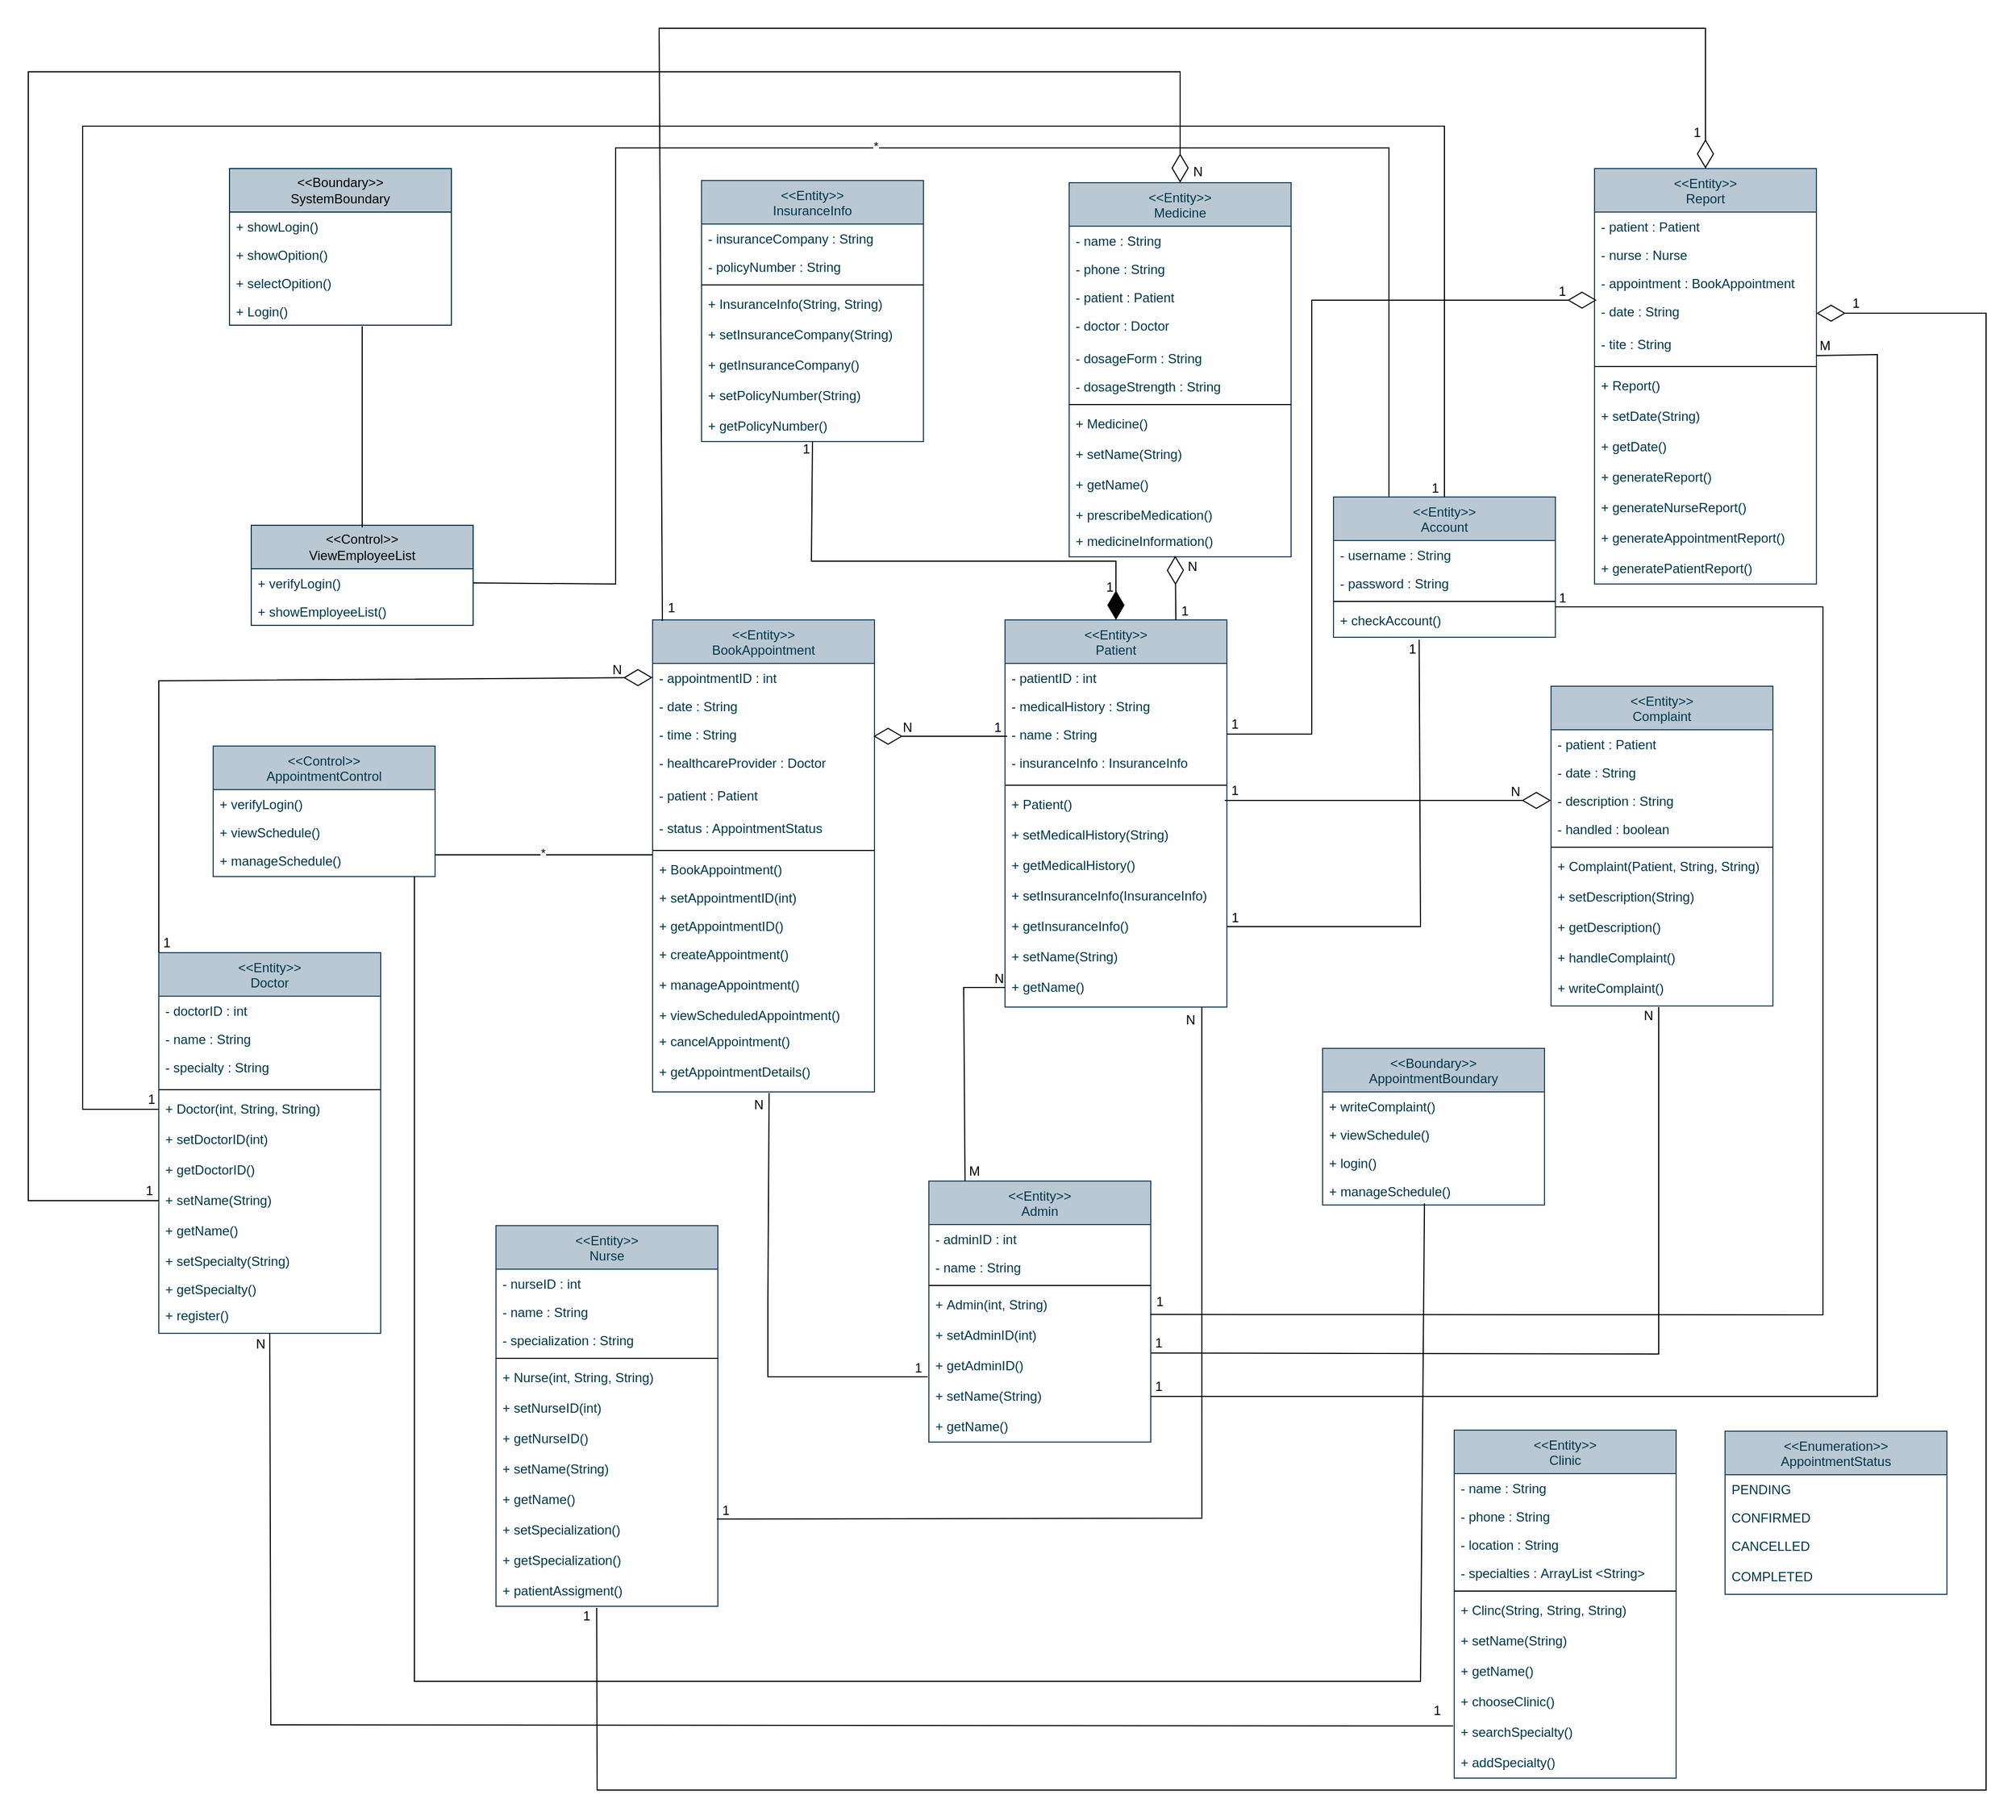 <mxfile version="24.3.1" type="device">
  <diagram name="Page-1" id="tstIdyG7_zvvG2r7K9B4">
    <mxGraphModel dx="2654" dy="5127" grid="1" gridSize="10" guides="1" tooltips="1" connect="1" arrows="1" fold="1" page="1" pageScale="1" pageWidth="850" pageHeight="1100" math="0" shadow="0">
      <root>
        <mxCell id="0" />
        <mxCell id="1" parent="0" />
        <mxCell id="wLcgSWEHZ2XCq0r8zkWl-23" value="&lt;&lt;Entity&gt;&gt;&#xa;BookAppointment" style="swimlane;fontStyle=0;align=center;verticalAlign=top;childLayout=stackLayout;horizontal=1;startSize=40;horizontalStack=0;resizeParent=1;resizeLast=0;collapsible=1;marginBottom=0;rounded=0;shadow=0;strokeWidth=1;fillColor=#bac8d3;strokeColor=#23445d;fontColor=#00364a;" parent="1" vertex="1">
          <mxGeometry x="-886" y="-2776" width="204" height="434" as="geometry">
            <mxRectangle x="550" y="140" width="160" height="26" as="alternateBounds" />
          </mxGeometry>
        </mxCell>
        <mxCell id="wLcgSWEHZ2XCq0r8zkWl-24" value="- appointmentID : int" style="text;align=left;verticalAlign=top;spacingLeft=4;spacingRight=4;overflow=hidden;rotatable=0;points=[[0,0.5],[1,0.5]];portConstraint=eastwest;fontColor=#00364a;" parent="wLcgSWEHZ2XCq0r8zkWl-23" vertex="1">
          <mxGeometry y="40" width="204" height="26" as="geometry" />
        </mxCell>
        <mxCell id="wLcgSWEHZ2XCq0r8zkWl-25" value="- date : String" style="text;align=left;verticalAlign=top;spacingLeft=4;spacingRight=4;overflow=hidden;rotatable=0;points=[[0,0.5],[1,0.5]];portConstraint=eastwest;rounded=0;shadow=0;html=0;fontColor=#00364a;" parent="wLcgSWEHZ2XCq0r8zkWl-23" vertex="1">
          <mxGeometry y="66" width="204" height="26" as="geometry" />
        </mxCell>
        <mxCell id="wLcgSWEHZ2XCq0r8zkWl-26" value="- time : String" style="text;align=left;verticalAlign=top;spacingLeft=4;spacingRight=4;overflow=hidden;rotatable=0;points=[[0,0.5],[1,0.5]];portConstraint=eastwest;rounded=0;shadow=0;html=0;fontColor=#00364a;" parent="wLcgSWEHZ2XCq0r8zkWl-23" vertex="1">
          <mxGeometry y="92" width="204" height="26" as="geometry" />
        </mxCell>
        <mxCell id="wLcgSWEHZ2XCq0r8zkWl-27" value="- healthcareProvider : Doctor" style="text;align=left;verticalAlign=top;spacingLeft=4;spacingRight=4;overflow=hidden;rotatable=0;points=[[0,0.5],[1,0.5]];portConstraint=eastwest;rounded=0;shadow=0;html=0;fontColor=#00364a;" parent="wLcgSWEHZ2XCq0r8zkWl-23" vertex="1">
          <mxGeometry y="118" width="204" height="30" as="geometry" />
        </mxCell>
        <mxCell id="wLcgSWEHZ2XCq0r8zkWl-78" value="- patient : Patient" style="text;align=left;verticalAlign=top;spacingLeft=4;spacingRight=4;overflow=hidden;rotatable=0;points=[[0,0.5],[1,0.5]];portConstraint=eastwest;rounded=0;shadow=0;html=0;fontColor=#00364a;" parent="wLcgSWEHZ2XCq0r8zkWl-23" vertex="1">
          <mxGeometry y="148" width="204" height="30" as="geometry" />
        </mxCell>
        <mxCell id="wLcgSWEHZ2XCq0r8zkWl-79" value="- status : AppointmentStatus" style="text;align=left;verticalAlign=top;spacingLeft=4;spacingRight=4;overflow=hidden;rotatable=0;points=[[0,0.5],[1,0.5]];portConstraint=eastwest;rounded=0;shadow=0;html=0;fontColor=#00364a;" parent="wLcgSWEHZ2XCq0r8zkWl-23" vertex="1">
          <mxGeometry y="178" width="204" height="30" as="geometry" />
        </mxCell>
        <mxCell id="wLcgSWEHZ2XCq0r8zkWl-28" value="" style="line;html=1;strokeWidth=1;align=left;verticalAlign=middle;spacingTop=-1;spacingLeft=3;spacingRight=3;rotatable=0;labelPosition=right;points=[];portConstraint=eastwest;fontColor=#00364a;" parent="wLcgSWEHZ2XCq0r8zkWl-23" vertex="1">
          <mxGeometry y="208" width="204" height="8" as="geometry" />
        </mxCell>
        <mxCell id="wLcgSWEHZ2XCq0r8zkWl-83" value="+ BookAppointment()" style="text;align=left;verticalAlign=top;spacingLeft=4;spacingRight=4;overflow=hidden;rotatable=0;points=[[0,0.5],[1,0.5]];portConstraint=eastwest;rounded=0;shadow=0;html=0;fontColor=#00364a;fontSize=12;" parent="wLcgSWEHZ2XCq0r8zkWl-23" vertex="1">
          <mxGeometry y="216" width="204" height="26" as="geometry" />
        </mxCell>
        <mxCell id="wLcgSWEHZ2XCq0r8zkWl-82" value="+ setAppointmentID(int)" style="text;align=left;verticalAlign=top;spacingLeft=4;spacingRight=4;overflow=hidden;rotatable=0;points=[[0,0.5],[1,0.5]];portConstraint=eastwest;rounded=0;shadow=0;html=0;fontColor=#00364a;fontSize=12;" parent="wLcgSWEHZ2XCq0r8zkWl-23" vertex="1">
          <mxGeometry y="242" width="204" height="26" as="geometry" />
        </mxCell>
        <mxCell id="wLcgSWEHZ2XCq0r8zkWl-33" value="+ getAppointmentID()" style="text;align=left;verticalAlign=top;spacingLeft=4;spacingRight=4;overflow=hidden;rotatable=0;points=[[0,0.5],[1,0.5]];portConstraint=eastwest;rounded=0;shadow=0;html=0;fontColor=#00364a;fontSize=12;" parent="wLcgSWEHZ2XCq0r8zkWl-23" vertex="1">
          <mxGeometry y="268" width="204" height="26" as="geometry" />
        </mxCell>
        <mxCell id="wLcgSWEHZ2XCq0r8zkWl-29" value="+ createAppointment()" style="text;align=left;verticalAlign=top;spacingLeft=4;spacingRight=4;overflow=hidden;rotatable=0;points=[[0,0.5],[1,0.5]];portConstraint=eastwest;fontColor=#00364a;" parent="wLcgSWEHZ2XCq0r8zkWl-23" vertex="1">
          <mxGeometry y="294" width="204" height="28" as="geometry" />
        </mxCell>
        <mxCell id="wLcgSWEHZ2XCq0r8zkWl-30" value="+ manageAppointment()" style="text;align=left;verticalAlign=top;spacingLeft=4;spacingRight=4;overflow=hidden;rotatable=0;points=[[0,0.5],[1,0.5]];portConstraint=eastwest;fontColor=#00364a;" parent="wLcgSWEHZ2XCq0r8zkWl-23" vertex="1">
          <mxGeometry y="322" width="204" height="28" as="geometry" />
        </mxCell>
        <mxCell id="NCuWdFcefo5cONYe_Eqj-3" value="+ viewScheduledAppointment()" style="text;align=left;verticalAlign=top;spacingLeft=4;spacingRight=4;overflow=hidden;rotatable=0;points=[[0,0.5],[1,0.5]];portConstraint=eastwest;rounded=0;shadow=0;html=0;fontColor=#00364a;" parent="wLcgSWEHZ2XCq0r8zkWl-23" vertex="1">
          <mxGeometry y="350" width="204" height="24" as="geometry" />
        </mxCell>
        <mxCell id="wLcgSWEHZ2XCq0r8zkWl-31" value="+ cancelAppointment()" style="text;align=left;verticalAlign=top;spacingLeft=4;spacingRight=4;overflow=hidden;rotatable=0;points=[[0,0.5],[1,0.5]];portConstraint=eastwest;fontColor=#00364a;" parent="wLcgSWEHZ2XCq0r8zkWl-23" vertex="1">
          <mxGeometry y="374" width="204" height="28" as="geometry" />
        </mxCell>
        <mxCell id="wLcgSWEHZ2XCq0r8zkWl-32" value="+ getAppointmentDetails()" style="text;align=left;verticalAlign=top;spacingLeft=4;spacingRight=4;overflow=hidden;rotatable=0;points=[[0,0.5],[1,0.5]];portConstraint=eastwest;fontColor=#00364a;" parent="wLcgSWEHZ2XCq0r8zkWl-23" vertex="1">
          <mxGeometry y="402" width="204" height="32" as="geometry" />
        </mxCell>
        <mxCell id="wLcgSWEHZ2XCq0r8zkWl-45" value="&lt;&lt;Enumeration&gt;&gt;&#xa;AppointmentStatus" style="swimlane;fontStyle=0;align=center;verticalAlign=top;childLayout=stackLayout;horizontal=1;startSize=40;horizontalStack=0;resizeParent=1;resizeLast=0;collapsible=1;marginBottom=0;rounded=0;shadow=0;strokeWidth=1;fillColor=#bac8d3;strokeColor=#23445d;fontColor=#00364a;" parent="1" vertex="1">
          <mxGeometry x="100" y="-2030" width="204" height="150" as="geometry">
            <mxRectangle x="550" y="140" width="160" height="26" as="alternateBounds" />
          </mxGeometry>
        </mxCell>
        <mxCell id="wLcgSWEHZ2XCq0r8zkWl-46" value="PENDING" style="text;align=left;verticalAlign=top;spacingLeft=4;spacingRight=4;overflow=hidden;rotatable=0;points=[[0,0.5],[1,0.5]];portConstraint=eastwest;fontColor=#00364a;" parent="wLcgSWEHZ2XCq0r8zkWl-45" vertex="1">
          <mxGeometry y="40" width="204" height="26" as="geometry" />
        </mxCell>
        <mxCell id="wLcgSWEHZ2XCq0r8zkWl-47" value="CONFIRMED" style="text;align=left;verticalAlign=top;spacingLeft=4;spacingRight=4;overflow=hidden;rotatable=0;points=[[0,0.5],[1,0.5]];portConstraint=eastwest;rounded=0;shadow=0;html=0;fontColor=#00364a;" parent="wLcgSWEHZ2XCq0r8zkWl-45" vertex="1">
          <mxGeometry y="66" width="204" height="26" as="geometry" />
        </mxCell>
        <mxCell id="wLcgSWEHZ2XCq0r8zkWl-52" value="CANCELLED" style="text;align=left;verticalAlign=top;spacingLeft=4;spacingRight=4;overflow=hidden;rotatable=0;points=[[0,0.5],[1,0.5]];portConstraint=eastwest;fontColor=#00364a;" parent="wLcgSWEHZ2XCq0r8zkWl-45" vertex="1">
          <mxGeometry y="92" width="204" height="28" as="geometry" />
        </mxCell>
        <mxCell id="wLcgSWEHZ2XCq0r8zkWl-80" value="COMPLETED" style="text;align=left;verticalAlign=top;spacingLeft=4;spacingRight=4;overflow=hidden;rotatable=0;points=[[0,0.5],[1,0.5]];portConstraint=eastwest;rounded=0;shadow=0;html=0;fontColor=#00364a;" parent="wLcgSWEHZ2XCq0r8zkWl-45" vertex="1">
          <mxGeometry y="120" width="204" height="26" as="geometry" />
        </mxCell>
        <mxCell id="wLcgSWEHZ2XCq0r8zkWl-56" value="&lt;&lt;Entity&gt;&gt;&#xa;InsuranceInfo" style="swimlane;fontStyle=0;align=center;verticalAlign=top;childLayout=stackLayout;horizontal=1;startSize=40;horizontalStack=0;resizeParent=1;resizeLast=0;collapsible=1;marginBottom=0;rounded=0;shadow=0;strokeWidth=1;fillColor=#bac8d3;strokeColor=#23445d;fontColor=#00364a;" parent="1" vertex="1">
          <mxGeometry x="-841" y="-3180" width="204" height="240" as="geometry">
            <mxRectangle x="550" y="140" width="160" height="26" as="alternateBounds" />
          </mxGeometry>
        </mxCell>
        <mxCell id="wLcgSWEHZ2XCq0r8zkWl-57" value="- insuranceCompany : String" style="text;align=left;verticalAlign=top;spacingLeft=4;spacingRight=4;overflow=hidden;rotatable=0;points=[[0,0.5],[1,0.5]];portConstraint=eastwest;fontColor=#00364a;" parent="wLcgSWEHZ2XCq0r8zkWl-56" vertex="1">
          <mxGeometry y="40" width="204" height="26" as="geometry" />
        </mxCell>
        <mxCell id="wLcgSWEHZ2XCq0r8zkWl-58" value="- policyNumber : String" style="text;align=left;verticalAlign=top;spacingLeft=4;spacingRight=4;overflow=hidden;rotatable=0;points=[[0,0.5],[1,0.5]];portConstraint=eastwest;rounded=0;shadow=0;html=0;fontColor=#00364a;" parent="wLcgSWEHZ2XCq0r8zkWl-56" vertex="1">
          <mxGeometry y="66" width="204" height="26" as="geometry" />
        </mxCell>
        <mxCell id="wLcgSWEHZ2XCq0r8zkWl-61" value="" style="line;html=1;strokeWidth=1;align=left;verticalAlign=middle;spacingTop=-1;spacingLeft=3;spacingRight=3;rotatable=0;labelPosition=right;points=[];portConstraint=eastwest;fontColor=#00364a;" parent="wLcgSWEHZ2XCq0r8zkWl-56" vertex="1">
          <mxGeometry y="92" width="204" height="8" as="geometry" />
        </mxCell>
        <mxCell id="wLcgSWEHZ2XCq0r8zkWl-62" value="+ InsuranceInfo(String, String)" style="text;align=left;verticalAlign=top;spacingLeft=4;spacingRight=4;overflow=hidden;rotatable=0;points=[[0,0.5],[1,0.5]];portConstraint=eastwest;fontColor=#00364a;" parent="wLcgSWEHZ2XCq0r8zkWl-56" vertex="1">
          <mxGeometry y="100" width="204" height="28" as="geometry" />
        </mxCell>
        <mxCell id="wLcgSWEHZ2XCq0r8zkWl-64" value="+ setInsuranceCompany(String)" style="text;align=left;verticalAlign=top;spacingLeft=4;spacingRight=4;overflow=hidden;rotatable=0;points=[[0,0.5],[1,0.5]];portConstraint=eastwest;fontColor=#00364a;" parent="wLcgSWEHZ2XCq0r8zkWl-56" vertex="1">
          <mxGeometry y="128" width="204" height="28" as="geometry" />
        </mxCell>
        <mxCell id="wLcgSWEHZ2XCq0r8zkWl-63" value="+ getInsuranceCompany()" style="text;align=left;verticalAlign=top;spacingLeft=4;spacingRight=4;overflow=hidden;rotatable=0;points=[[0,0.5],[1,0.5]];portConstraint=eastwest;fontColor=#00364a;" parent="wLcgSWEHZ2XCq0r8zkWl-56" vertex="1">
          <mxGeometry y="156" width="204" height="28" as="geometry" />
        </mxCell>
        <mxCell id="wLcgSWEHZ2XCq0r8zkWl-65" value="+ setPolicyNumber(String)" style="text;align=left;verticalAlign=top;spacingLeft=4;spacingRight=4;overflow=hidden;rotatable=0;points=[[0,0.5],[1,0.5]];portConstraint=eastwest;fontColor=#00364a;" parent="wLcgSWEHZ2XCq0r8zkWl-56" vertex="1">
          <mxGeometry y="184" width="204" height="28" as="geometry" />
        </mxCell>
        <mxCell id="wLcgSWEHZ2XCq0r8zkWl-66" value="+ getPolicyNumber()" style="text;align=left;verticalAlign=top;spacingLeft=4;spacingRight=4;overflow=hidden;rotatable=0;points=[[0,0.5],[1,0.5]];portConstraint=eastwest;rounded=0;shadow=0;html=0;fontColor=#00364a;fontSize=12;" parent="wLcgSWEHZ2XCq0r8zkWl-56" vertex="1">
          <mxGeometry y="212" width="204" height="26" as="geometry" />
        </mxCell>
        <mxCell id="wLcgSWEHZ2XCq0r8zkWl-67" value="&lt;&lt;Entity&gt;&gt;&#xa;Patient" style="swimlane;fontStyle=0;align=center;verticalAlign=top;childLayout=stackLayout;horizontal=1;startSize=40;horizontalStack=0;resizeParent=1;resizeLast=0;collapsible=1;marginBottom=0;rounded=0;shadow=0;strokeWidth=1;fillColor=#bac8d3;strokeColor=#23445d;fontColor=#00364a;" parent="1" vertex="1">
          <mxGeometry x="-562" y="-2776" width="204" height="356" as="geometry">
            <mxRectangle x="550" y="140" width="160" height="26" as="alternateBounds" />
          </mxGeometry>
        </mxCell>
        <mxCell id="wLcgSWEHZ2XCq0r8zkWl-69" value="- patientID : int" style="text;align=left;verticalAlign=top;spacingLeft=4;spacingRight=4;overflow=hidden;rotatable=0;points=[[0,0.5],[1,0.5]];portConstraint=eastwest;rounded=0;shadow=0;html=0;fontColor=#00364a;" parent="wLcgSWEHZ2XCq0r8zkWl-67" vertex="1">
          <mxGeometry y="40" width="204" height="26" as="geometry" />
        </mxCell>
        <mxCell id="wLcgSWEHZ2XCq0r8zkWl-70" value="- medicalHistory : String" style="text;align=left;verticalAlign=top;spacingLeft=4;spacingRight=4;overflow=hidden;rotatable=0;points=[[0,0.5],[1,0.5]];portConstraint=eastwest;rounded=0;shadow=0;html=0;fontColor=#00364a;" parent="wLcgSWEHZ2XCq0r8zkWl-67" vertex="1">
          <mxGeometry y="66" width="204" height="26" as="geometry" />
        </mxCell>
        <mxCell id="NCuWdFcefo5cONYe_Eqj-77" value="- name : String" style="text;align=left;verticalAlign=top;spacingLeft=4;spacingRight=4;overflow=hidden;rotatable=0;points=[[0,0.5],[1,0.5]];portConstraint=eastwest;rounded=0;shadow=0;html=0;fontColor=#00364a;" parent="wLcgSWEHZ2XCq0r8zkWl-67" vertex="1">
          <mxGeometry y="92" width="204" height="26" as="geometry" />
        </mxCell>
        <mxCell id="wLcgSWEHZ2XCq0r8zkWl-71" value="- insuranceInfo : InsuranceInfo" style="text;align=left;verticalAlign=top;spacingLeft=4;spacingRight=4;overflow=hidden;rotatable=0;points=[[0,0.5],[1,0.5]];portConstraint=eastwest;rounded=0;shadow=0;html=0;fontColor=#00364a;" parent="wLcgSWEHZ2XCq0r8zkWl-67" vertex="1">
          <mxGeometry y="118" width="204" height="30" as="geometry" />
        </mxCell>
        <mxCell id="wLcgSWEHZ2XCq0r8zkWl-72" value="" style="line;html=1;strokeWidth=1;align=left;verticalAlign=middle;spacingTop=-1;spacingLeft=3;spacingRight=3;rotatable=0;labelPosition=right;points=[];portConstraint=eastwest;fontColor=#00364a;" parent="wLcgSWEHZ2XCq0r8zkWl-67" vertex="1">
          <mxGeometry y="148" width="204" height="8" as="geometry" />
        </mxCell>
        <mxCell id="wLcgSWEHZ2XCq0r8zkWl-73" value="+ Patient()" style="text;align=left;verticalAlign=top;spacingLeft=4;spacingRight=4;overflow=hidden;rotatable=0;points=[[0,0.5],[1,0.5]];portConstraint=eastwest;fontColor=#00364a;" parent="wLcgSWEHZ2XCq0r8zkWl-67" vertex="1">
          <mxGeometry y="156" width="204" height="28" as="geometry" />
        </mxCell>
        <mxCell id="wLcgSWEHZ2XCq0r8zkWl-76" value="+ setMedicalHistory(String)" style="text;align=left;verticalAlign=top;spacingLeft=4;spacingRight=4;overflow=hidden;rotatable=0;points=[[0,0.5],[1,0.5]];portConstraint=eastwest;fontColor=#00364a;" parent="wLcgSWEHZ2XCq0r8zkWl-67" vertex="1">
          <mxGeometry y="184" width="204" height="28" as="geometry" />
        </mxCell>
        <mxCell id="wLcgSWEHZ2XCq0r8zkWl-75" value="+ getMedicalHistory()" style="text;align=left;verticalAlign=top;spacingLeft=4;spacingRight=4;overflow=hidden;rotatable=0;points=[[0,0.5],[1,0.5]];portConstraint=eastwest;fontColor=#00364a;" parent="wLcgSWEHZ2XCq0r8zkWl-67" vertex="1">
          <mxGeometry y="212" width="204" height="28" as="geometry" />
        </mxCell>
        <mxCell id="wLcgSWEHZ2XCq0r8zkWl-102" value="+ setInsuranceInfo(InsuranceInfo)" style="text;align=left;verticalAlign=top;spacingLeft=4;spacingRight=4;overflow=hidden;rotatable=0;points=[[0,0.5],[1,0.5]];portConstraint=eastwest;fontColor=#00364a;" parent="wLcgSWEHZ2XCq0r8zkWl-67" vertex="1">
          <mxGeometry y="240" width="204" height="28" as="geometry" />
        </mxCell>
        <mxCell id="wLcgSWEHZ2XCq0r8zkWl-101" value="+ getInsuranceInfo()" style="text;align=left;verticalAlign=top;spacingLeft=4;spacingRight=4;overflow=hidden;rotatable=0;points=[[0,0.5],[1,0.5]];portConstraint=eastwest;fontColor=#00364a;" parent="wLcgSWEHZ2XCq0r8zkWl-67" vertex="1">
          <mxGeometry y="268" width="204" height="28" as="geometry" />
        </mxCell>
        <mxCell id="NCuWdFcefo5cONYe_Eqj-78" value="+ setName(String)" style="text;align=left;verticalAlign=top;spacingLeft=4;spacingRight=4;overflow=hidden;rotatable=0;points=[[0,0.5],[1,0.5]];portConstraint=eastwest;fontColor=#00364a;" parent="wLcgSWEHZ2XCq0r8zkWl-67" vertex="1">
          <mxGeometry y="296" width="204" height="28" as="geometry" />
        </mxCell>
        <mxCell id="NCuWdFcefo5cONYe_Eqj-79" value="+ getName()" style="text;align=left;verticalAlign=top;spacingLeft=4;spacingRight=4;overflow=hidden;rotatable=0;points=[[0,0.5],[1,0.5]];portConstraint=eastwest;fontColor=#00364a;" parent="wLcgSWEHZ2XCq0r8zkWl-67" vertex="1">
          <mxGeometry y="324" width="204" height="28" as="geometry" />
        </mxCell>
        <mxCell id="wLcgSWEHZ2XCq0r8zkWl-94" value="&lt;&lt;Boundary&gt;&gt;&#xa;AppointmentBoundary" style="swimlane;fontStyle=0;align=center;verticalAlign=top;childLayout=stackLayout;horizontal=1;startSize=40;horizontalStack=0;resizeParent=1;resizeLast=0;collapsible=1;marginBottom=0;rounded=0;shadow=0;strokeWidth=1;fillColor=#bac8d3;strokeColor=#23445d;fontColor=#00364a;" parent="1" vertex="1">
          <mxGeometry x="-270" y="-2382" width="204" height="144" as="geometry">
            <mxRectangle x="550" y="140" width="160" height="26" as="alternateBounds" />
          </mxGeometry>
        </mxCell>
        <mxCell id="wLcgSWEHZ2XCq0r8zkWl-96" value="+ writeComplaint()" style="text;align=left;verticalAlign=top;spacingLeft=4;spacingRight=4;overflow=hidden;rotatable=0;points=[[0,0.5],[1,0.5]];portConstraint=eastwest;rounded=0;shadow=0;html=0;fontColor=#00364a;" parent="wLcgSWEHZ2XCq0r8zkWl-94" vertex="1">
          <mxGeometry y="40" width="204" height="26" as="geometry" />
        </mxCell>
        <mxCell id="wLcgSWEHZ2XCq0r8zkWl-100" value="+ viewSchedule()" style="text;align=left;verticalAlign=top;spacingLeft=4;spacingRight=4;overflow=hidden;rotatable=0;points=[[0,0.5],[1,0.5]];portConstraint=eastwest;rounded=0;shadow=0;html=0;fontColor=#00364a;" parent="wLcgSWEHZ2XCq0r8zkWl-94" vertex="1">
          <mxGeometry y="66" width="204" height="26" as="geometry" />
        </mxCell>
        <mxCell id="hXaTUdFNADPDVRghAndI-9" value="+ login()" style="text;align=left;verticalAlign=top;spacingLeft=4;spacingRight=4;overflow=hidden;rotatable=0;points=[[0,0.5],[1,0.5]];portConstraint=eastwest;rounded=0;shadow=0;html=0;fontColor=#00364a;" parent="wLcgSWEHZ2XCq0r8zkWl-94" vertex="1">
          <mxGeometry y="92" width="204" height="26" as="geometry" />
        </mxCell>
        <mxCell id="wLcgSWEHZ2XCq0r8zkWl-99" value="+ manageSchedule()" style="text;align=left;verticalAlign=top;spacingLeft=4;spacingRight=4;overflow=hidden;rotatable=0;points=[[0,0.5],[1,0.5]];portConstraint=eastwest;rounded=0;shadow=0;html=0;fontColor=#00364a;" parent="wLcgSWEHZ2XCq0r8zkWl-94" vertex="1">
          <mxGeometry y="118" width="204" height="26" as="geometry" />
        </mxCell>
        <mxCell id="hXaTUdFNADPDVRghAndI-5" value="&lt;&lt;Control&gt;&gt;&#xa;AppointmentControl" style="swimlane;fontStyle=0;align=center;verticalAlign=top;childLayout=stackLayout;horizontal=1;startSize=40;horizontalStack=0;resizeParent=1;resizeLast=0;collapsible=1;marginBottom=0;rounded=0;shadow=0;strokeWidth=1;fillColor=#bac8d3;strokeColor=#23445d;fontColor=#00364a;" parent="1" vertex="1">
          <mxGeometry x="-1290" y="-2660" width="204" height="120" as="geometry">
            <mxRectangle x="550" y="140" width="160" height="26" as="alternateBounds" />
          </mxGeometry>
        </mxCell>
        <mxCell id="hXaTUdFNADPDVRghAndI-6" value="+ verifyLogin()" style="text;align=left;verticalAlign=top;spacingLeft=4;spacingRight=4;overflow=hidden;rotatable=0;points=[[0,0.5],[1,0.5]];portConstraint=eastwest;rounded=0;shadow=0;html=0;fontColor=#00364a;" parent="hXaTUdFNADPDVRghAndI-5" vertex="1">
          <mxGeometry y="40" width="204" height="26" as="geometry" />
        </mxCell>
        <mxCell id="hXaTUdFNADPDVRghAndI-7" value="+ viewSchedule()" style="text;align=left;verticalAlign=top;spacingLeft=4;spacingRight=4;overflow=hidden;rotatable=0;points=[[0,0.5],[1,0.5]];portConstraint=eastwest;rounded=0;shadow=0;html=0;fontColor=#00364a;" parent="hXaTUdFNADPDVRghAndI-5" vertex="1">
          <mxGeometry y="66" width="204" height="26" as="geometry" />
        </mxCell>
        <mxCell id="hXaTUdFNADPDVRghAndI-8" value="+ manageSchedule()" style="text;align=left;verticalAlign=top;spacingLeft=4;spacingRight=4;overflow=hidden;rotatable=0;points=[[0,0.5],[1,0.5]];portConstraint=eastwest;rounded=0;shadow=0;html=0;fontColor=#00364a;" parent="hXaTUdFNADPDVRghAndI-5" vertex="1">
          <mxGeometry y="92" width="204" height="26" as="geometry" />
        </mxCell>
        <mxCell id="hXaTUdFNADPDVRghAndI-11" value="&lt;&lt;Entity&gt;&gt;&#xa;Account" style="swimlane;fontStyle=0;align=center;verticalAlign=top;childLayout=stackLayout;horizontal=1;startSize=40;horizontalStack=0;resizeParent=1;resizeLast=0;collapsible=1;marginBottom=0;rounded=0;shadow=0;strokeWidth=1;fillColor=#bac8d3;strokeColor=#23445d;fontColor=#00364a;" parent="1" vertex="1">
          <mxGeometry x="-260" y="-2889" width="204" height="129" as="geometry">
            <mxRectangle x="550" y="140" width="160" height="26" as="alternateBounds" />
          </mxGeometry>
        </mxCell>
        <mxCell id="hXaTUdFNADPDVRghAndI-12" value="- username : String" style="text;align=left;verticalAlign=top;spacingLeft=4;spacingRight=4;overflow=hidden;rotatable=0;points=[[0,0.5],[1,0.5]];portConstraint=eastwest;rounded=0;shadow=0;html=0;fontColor=#00364a;" parent="hXaTUdFNADPDVRghAndI-11" vertex="1">
          <mxGeometry y="40" width="204" height="26" as="geometry" />
        </mxCell>
        <mxCell id="hXaTUdFNADPDVRghAndI-13" value="- password : String" style="text;align=left;verticalAlign=top;spacingLeft=4;spacingRight=4;overflow=hidden;rotatable=0;points=[[0,0.5],[1,0.5]];portConstraint=eastwest;rounded=0;shadow=0;html=0;fontColor=#00364a;" parent="hXaTUdFNADPDVRghAndI-11" vertex="1">
          <mxGeometry y="66" width="204" height="26" as="geometry" />
        </mxCell>
        <mxCell id="hXaTUdFNADPDVRghAndI-15" value="" style="line;html=1;strokeWidth=1;align=left;verticalAlign=middle;spacingTop=-1;spacingLeft=3;spacingRight=3;rotatable=0;labelPosition=right;points=[];portConstraint=eastwest;fontColor=#00364a;" parent="hXaTUdFNADPDVRghAndI-11" vertex="1">
          <mxGeometry y="92" width="204" height="8" as="geometry" />
        </mxCell>
        <mxCell id="hXaTUdFNADPDVRghAndI-21" value="+ checkAccount()" style="text;align=left;verticalAlign=top;spacingLeft=4;spacingRight=4;overflow=hidden;rotatable=0;points=[[0,0.5],[1,0.5]];portConstraint=eastwest;fontColor=#00364a;" parent="hXaTUdFNADPDVRghAndI-11" vertex="1">
          <mxGeometry y="100" width="204" height="28" as="geometry" />
        </mxCell>
        <mxCell id="hXaTUdFNADPDVRghAndI-23" value="" style="endArrow=diamondThin;endFill=1;endSize=24;html=1;rounded=0;entryX=0.5;entryY=0;entryDx=0;entryDy=0;exitX=0.5;exitY=1;exitDx=0;exitDy=0;" parent="1" source="wLcgSWEHZ2XCq0r8zkWl-56" target="wLcgSWEHZ2XCq0r8zkWl-67" edge="1">
          <mxGeometry width="160" relative="1" as="geometry">
            <mxPoint x="-600" y="-2890" as="sourcePoint" />
            <mxPoint x="-440" y="-2890" as="targetPoint" />
            <Array as="points">
              <mxPoint x="-740" y="-2830" />
              <mxPoint x="-460" y="-2830" />
            </Array>
          </mxGeometry>
        </mxCell>
        <mxCell id="hXaTUdFNADPDVRghAndI-24" value="" style="endArrow=diamondThin;endFill=0;endSize=24;html=1;rounded=0;entryX=1;entryY=0.5;entryDx=0;entryDy=0;" parent="1" edge="1">
          <mxGeometry width="160" relative="1" as="geometry">
            <mxPoint x="-560" y="-2669" as="sourcePoint" />
            <mxPoint x="-683" y="-2669" as="targetPoint" />
          </mxGeometry>
        </mxCell>
        <mxCell id="JYmju7sdqxkonGuVafDF-1" value="&lt;&lt;Entity&gt;&gt;&#xa;Doctor" style="swimlane;fontStyle=0;align=center;verticalAlign=top;childLayout=stackLayout;horizontal=1;startSize=40;horizontalStack=0;resizeParent=1;resizeLast=0;collapsible=1;marginBottom=0;rounded=0;shadow=0;strokeWidth=1;fillColor=#bac8d3;strokeColor=#23445d;fontColor=#00364a;" parent="1" vertex="1">
          <mxGeometry x="-1340" y="-2470" width="204" height="350" as="geometry">
            <mxRectangle x="550" y="140" width="160" height="26" as="alternateBounds" />
          </mxGeometry>
        </mxCell>
        <mxCell id="JYmju7sdqxkonGuVafDF-2" value="- doctorID : int" style="text;align=left;verticalAlign=top;spacingLeft=4;spacingRight=4;overflow=hidden;rotatable=0;points=[[0,0.5],[1,0.5]];portConstraint=eastwest;rounded=0;shadow=0;html=0;fontColor=#00364a;" parent="JYmju7sdqxkonGuVafDF-1" vertex="1">
          <mxGeometry y="40" width="204" height="26" as="geometry" />
        </mxCell>
        <mxCell id="JYmju7sdqxkonGuVafDF-3" value="- name : String" style="text;align=left;verticalAlign=top;spacingLeft=4;spacingRight=4;overflow=hidden;rotatable=0;points=[[0,0.5],[1,0.5]];portConstraint=eastwest;rounded=0;shadow=0;html=0;fontColor=#00364a;" parent="JYmju7sdqxkonGuVafDF-1" vertex="1">
          <mxGeometry y="66" width="204" height="26" as="geometry" />
        </mxCell>
        <mxCell id="JYmju7sdqxkonGuVafDF-4" value="- specialty : String" style="text;align=left;verticalAlign=top;spacingLeft=4;spacingRight=4;overflow=hidden;rotatable=0;points=[[0,0.5],[1,0.5]];portConstraint=eastwest;rounded=0;shadow=0;html=0;fontColor=#00364a;" parent="JYmju7sdqxkonGuVafDF-1" vertex="1">
          <mxGeometry y="92" width="204" height="30" as="geometry" />
        </mxCell>
        <mxCell id="JYmju7sdqxkonGuVafDF-5" value="" style="line;html=1;strokeWidth=1;align=left;verticalAlign=middle;spacingTop=-1;spacingLeft=3;spacingRight=3;rotatable=0;labelPosition=right;points=[];portConstraint=eastwest;fontColor=#00364a;" parent="JYmju7sdqxkonGuVafDF-1" vertex="1">
          <mxGeometry y="122" width="204" height="8" as="geometry" />
        </mxCell>
        <mxCell id="JYmju7sdqxkonGuVafDF-6" value="+ Doctor(int, String, String)" style="text;align=left;verticalAlign=top;spacingLeft=4;spacingRight=4;overflow=hidden;rotatable=0;points=[[0,0.5],[1,0.5]];portConstraint=eastwest;fontColor=#00364a;" parent="JYmju7sdqxkonGuVafDF-1" vertex="1">
          <mxGeometry y="130" width="204" height="28" as="geometry" />
        </mxCell>
        <mxCell id="JYmju7sdqxkonGuVafDF-7" value="+ setDoctorID(int)" style="text;align=left;verticalAlign=top;spacingLeft=4;spacingRight=4;overflow=hidden;rotatable=0;points=[[0,0.5],[1,0.5]];portConstraint=eastwest;fontColor=#00364a;" parent="JYmju7sdqxkonGuVafDF-1" vertex="1">
          <mxGeometry y="158" width="204" height="28" as="geometry" />
        </mxCell>
        <mxCell id="JYmju7sdqxkonGuVafDF-12" value="+ getDoctorID()" style="text;align=left;verticalAlign=top;spacingLeft=4;spacingRight=4;overflow=hidden;rotatable=0;points=[[0,0.5],[1,0.5]];portConstraint=eastwest;fontColor=#00364a;" parent="JYmju7sdqxkonGuVafDF-1" vertex="1">
          <mxGeometry y="186" width="204" height="28" as="geometry" />
        </mxCell>
        <mxCell id="JYmju7sdqxkonGuVafDF-9" value="+ setName(String)" style="text;align=left;verticalAlign=top;spacingLeft=4;spacingRight=4;overflow=hidden;rotatable=0;points=[[0,0.5],[1,0.5]];portConstraint=eastwest;fontColor=#00364a;" parent="JYmju7sdqxkonGuVafDF-1" vertex="1">
          <mxGeometry y="214" width="204" height="28" as="geometry" />
        </mxCell>
        <mxCell id="JYmju7sdqxkonGuVafDF-10" value="+ getName()" style="text;align=left;verticalAlign=top;spacingLeft=4;spacingRight=4;overflow=hidden;rotatable=0;points=[[0,0.5],[1,0.5]];portConstraint=eastwest;fontColor=#00364a;" parent="JYmju7sdqxkonGuVafDF-1" vertex="1">
          <mxGeometry y="242" width="204" height="28" as="geometry" />
        </mxCell>
        <mxCell id="JYmju7sdqxkonGuVafDF-11" value="+ setSpecialty(String)" style="text;align=left;verticalAlign=top;spacingLeft=4;spacingRight=4;overflow=hidden;rotatable=0;points=[[0,0.5],[1,0.5]];portConstraint=eastwest;rounded=0;shadow=0;html=0;fontColor=#00364a;" parent="JYmju7sdqxkonGuVafDF-1" vertex="1">
          <mxGeometry y="270" width="204" height="26" as="geometry" />
        </mxCell>
        <mxCell id="JYmju7sdqxkonGuVafDF-13" value="+ getSpecialty()" style="text;align=left;verticalAlign=top;spacingLeft=4;spacingRight=4;overflow=hidden;rotatable=0;points=[[0,0.5],[1,0.5]];portConstraint=eastwest;rounded=0;shadow=0;html=0;fontColor=#00364a;" parent="JYmju7sdqxkonGuVafDF-1" vertex="1">
          <mxGeometry y="296" width="204" height="24" as="geometry" />
        </mxCell>
        <mxCell id="NCuWdFcefo5cONYe_Eqj-2" value="+ register()&#xa;" style="text;align=left;verticalAlign=top;spacingLeft=4;spacingRight=4;overflow=hidden;rotatable=0;points=[[0,0.5],[1,0.5]];portConstraint=eastwest;rounded=0;shadow=0;html=0;fontColor=#00364a;" parent="JYmju7sdqxkonGuVafDF-1" vertex="1">
          <mxGeometry y="320" width="204" height="24" as="geometry" />
        </mxCell>
        <mxCell id="JYmju7sdqxkonGuVafDF-15" value="&lt;&lt;Entity&gt;&gt;&#xa;Admin" style="swimlane;fontStyle=0;align=center;verticalAlign=top;childLayout=stackLayout;horizontal=1;startSize=40;horizontalStack=0;resizeParent=1;resizeLast=0;collapsible=1;marginBottom=0;rounded=0;shadow=0;strokeWidth=1;fillColor=#bac8d3;strokeColor=#23445d;fontColor=#00364a;" parent="1" vertex="1">
          <mxGeometry x="-632" y="-2260" width="204" height="240" as="geometry">
            <mxRectangle x="550" y="140" width="160" height="26" as="alternateBounds" />
          </mxGeometry>
        </mxCell>
        <mxCell id="JYmju7sdqxkonGuVafDF-29" value="- adminID : int" style="text;align=left;verticalAlign=top;spacingLeft=4;spacingRight=4;overflow=hidden;rotatable=0;points=[[0,0.5],[1,0.5]];portConstraint=eastwest;rounded=0;shadow=0;html=0;fontColor=#00364a;" parent="JYmju7sdqxkonGuVafDF-15" vertex="1">
          <mxGeometry y="40" width="204" height="26" as="geometry" />
        </mxCell>
        <mxCell id="JYmju7sdqxkonGuVafDF-28" value="- name : String" style="text;align=left;verticalAlign=top;spacingLeft=4;spacingRight=4;overflow=hidden;rotatable=0;points=[[0,0.5],[1,0.5]];portConstraint=eastwest;rounded=0;shadow=0;html=0;fontColor=#00364a;" parent="JYmju7sdqxkonGuVafDF-15" vertex="1">
          <mxGeometry y="66" width="204" height="26" as="geometry" />
        </mxCell>
        <mxCell id="JYmju7sdqxkonGuVafDF-19" value="" style="line;html=1;strokeWidth=1;align=left;verticalAlign=middle;spacingTop=-1;spacingLeft=3;spacingRight=3;rotatable=0;labelPosition=right;points=[];portConstraint=eastwest;fontColor=#00364a;" parent="JYmju7sdqxkonGuVafDF-15" vertex="1">
          <mxGeometry y="92" width="204" height="8" as="geometry" />
        </mxCell>
        <mxCell id="JYmju7sdqxkonGuVafDF-20" value="+ Admin(int, String)" style="text;align=left;verticalAlign=top;spacingLeft=4;spacingRight=4;overflow=hidden;rotatable=0;points=[[0,0.5],[1,0.5]];portConstraint=eastwest;fontColor=#00364a;" parent="JYmju7sdqxkonGuVafDF-15" vertex="1">
          <mxGeometry y="100" width="204" height="28" as="geometry" />
        </mxCell>
        <mxCell id="JYmju7sdqxkonGuVafDF-21" value="+ setAdminID(int)" style="text;align=left;verticalAlign=top;spacingLeft=4;spacingRight=4;overflow=hidden;rotatable=0;points=[[0,0.5],[1,0.5]];portConstraint=eastwest;fontColor=#00364a;" parent="JYmju7sdqxkonGuVafDF-15" vertex="1">
          <mxGeometry y="128" width="204" height="28" as="geometry" />
        </mxCell>
        <mxCell id="JYmju7sdqxkonGuVafDF-22" value="+ getAdminID()" style="text;align=left;verticalAlign=top;spacingLeft=4;spacingRight=4;overflow=hidden;rotatable=0;points=[[0,0.5],[1,0.5]];portConstraint=eastwest;fontColor=#00364a;" parent="JYmju7sdqxkonGuVafDF-15" vertex="1">
          <mxGeometry y="156" width="204" height="28" as="geometry" />
        </mxCell>
        <mxCell id="JYmju7sdqxkonGuVafDF-23" value="+ setName(String)" style="text;align=left;verticalAlign=top;spacingLeft=4;spacingRight=4;overflow=hidden;rotatable=0;points=[[0,0.5],[1,0.5]];portConstraint=eastwest;fontColor=#00364a;" parent="JYmju7sdqxkonGuVafDF-15" vertex="1">
          <mxGeometry y="184" width="204" height="28" as="geometry" />
        </mxCell>
        <mxCell id="JYmju7sdqxkonGuVafDF-30" value="+ getName()" style="text;align=left;verticalAlign=top;spacingLeft=4;spacingRight=4;overflow=hidden;rotatable=0;points=[[0,0.5],[1,0.5]];portConstraint=eastwest;fontColor=#00364a;" parent="JYmju7sdqxkonGuVafDF-15" vertex="1">
          <mxGeometry y="212" width="204" height="28" as="geometry" />
        </mxCell>
        <mxCell id="adHe35JYQzBacKlXErem-1" value="&amp;lt;&amp;lt;Control&amp;gt;&amp;gt;&lt;div&gt;ViewEmployeeList&lt;/div&gt;" style="swimlane;fontStyle=0;childLayout=stackLayout;horizontal=1;startSize=40;horizontalStack=0;resizeParent=1;resizeParentMax=0;resizeLast=0;collapsible=1;marginBottom=0;whiteSpace=wrap;html=1;fillColor=#bac8d3;strokeColor=#00364a;" parent="1" vertex="1">
          <mxGeometry x="-1255" y="-2863" width="204" height="92" as="geometry" />
        </mxCell>
        <mxCell id="NCuWdFcefo5cONYe_Eqj-16" value="+ verifyLogin()" style="text;align=left;verticalAlign=top;spacingLeft=4;spacingRight=4;overflow=hidden;rotatable=0;points=[[0,0.5],[1,0.5]];portConstraint=eastwest;rounded=0;shadow=0;html=0;fontColor=#00364a;" parent="adHe35JYQzBacKlXErem-1" vertex="1">
          <mxGeometry y="40" width="204" height="26" as="geometry" />
        </mxCell>
        <mxCell id="NCuWdFcefo5cONYe_Eqj-15" value="+ showEmployeeList()" style="text;align=left;verticalAlign=top;spacingLeft=4;spacingRight=4;overflow=hidden;rotatable=0;points=[[0,0.5],[1,0.5]];portConstraint=eastwest;rounded=0;shadow=0;html=0;fontColor=#00364a;" parent="adHe35JYQzBacKlXErem-1" vertex="1">
          <mxGeometry y="66" width="204" height="26" as="geometry" />
        </mxCell>
        <mxCell id="adHe35JYQzBacKlXErem-5" value="&amp;lt;&amp;lt;Boundary&amp;gt;&amp;gt;&lt;div&gt;SystemBoundary&lt;/div&gt;" style="swimlane;fontStyle=0;childLayout=stackLayout;horizontal=1;startSize=40;horizontalStack=0;resizeParent=1;resizeParentMax=0;resizeLast=0;collapsible=1;marginBottom=0;whiteSpace=wrap;html=1;fillColor=#bac8d3;strokeColor=#00364a;" parent="1" vertex="1">
          <mxGeometry x="-1275" y="-3191" width="204" height="144" as="geometry" />
        </mxCell>
        <mxCell id="adHe35JYQzBacKlXErem-9" style="edgeStyle=orthogonalEdgeStyle;rounded=0;orthogonalLoop=1;jettySize=auto;html=1;exitX=1;exitY=0.5;exitDx=0;exitDy=0;strokeColor=#00364a;" parent="adHe35JYQzBacKlXErem-5" edge="1">
          <mxGeometry relative="1" as="geometry">
            <mxPoint x="204" y="75" as="sourcePoint" />
            <mxPoint x="204" y="75" as="targetPoint" />
          </mxGeometry>
        </mxCell>
        <mxCell id="NCuWdFcefo5cONYe_Eqj-19" value="+ showLogin()" style="text;align=left;verticalAlign=top;spacingLeft=4;spacingRight=4;overflow=hidden;rotatable=0;points=[[0,0.5],[1,0.5]];portConstraint=eastwest;rounded=0;shadow=0;html=0;fontColor=#00364a;" parent="adHe35JYQzBacKlXErem-5" vertex="1">
          <mxGeometry y="40" width="204" height="26" as="geometry" />
        </mxCell>
        <mxCell id="NCuWdFcefo5cONYe_Eqj-20" value="+ showOpition()" style="text;align=left;verticalAlign=top;spacingLeft=4;spacingRight=4;overflow=hidden;rotatable=0;points=[[0,0.5],[1,0.5]];portConstraint=eastwest;rounded=0;shadow=0;html=0;fontColor=#00364a;" parent="adHe35JYQzBacKlXErem-5" vertex="1">
          <mxGeometry y="66" width="204" height="26" as="geometry" />
        </mxCell>
        <mxCell id="NCuWdFcefo5cONYe_Eqj-18" value="+ selectOpition()" style="text;align=left;verticalAlign=top;spacingLeft=4;spacingRight=4;overflow=hidden;rotatable=0;points=[[0,0.5],[1,0.5]];portConstraint=eastwest;rounded=0;shadow=0;html=0;fontColor=#00364a;" parent="adHe35JYQzBacKlXErem-5" vertex="1">
          <mxGeometry y="92" width="204" height="26" as="geometry" />
        </mxCell>
        <mxCell id="NCuWdFcefo5cONYe_Eqj-17" value="+ Login()" style="text;align=left;verticalAlign=top;spacingLeft=4;spacingRight=4;overflow=hidden;rotatable=0;points=[[0,0.5],[1,0.5]];portConstraint=eastwest;rounded=0;shadow=0;html=0;fontColor=#00364a;" parent="adHe35JYQzBacKlXErem-5" vertex="1">
          <mxGeometry y="118" width="204" height="26" as="geometry" />
        </mxCell>
        <mxCell id="NCuWdFcefo5cONYe_Eqj-13" value="1" style="text;html=1;align=center;verticalAlign=middle;resizable=0;points=[];autosize=1;strokeColor=none;fillColor=none;" parent="1" vertex="1">
          <mxGeometry x="-584" y="-2692" width="30" height="30" as="geometry" />
        </mxCell>
        <mxCell id="NCuWdFcefo5cONYe_Eqj-37" value="1" style="text;html=1;align=center;verticalAlign=middle;resizable=0;points=[];autosize=1;strokeColor=none;fillColor=none;" parent="1" vertex="1">
          <mxGeometry x="-1348" y="-2494" width="30" height="30" as="geometry" />
        </mxCell>
        <mxCell id="NCuWdFcefo5cONYe_Eqj-38" value="" style="endArrow=none;html=1;rounded=0;" parent="1" edge="1">
          <mxGeometry relative="1" as="geometry">
            <mxPoint x="-1086" y="-2560" as="sourcePoint" />
            <mxPoint x="-886" y="-2560" as="targetPoint" />
          </mxGeometry>
        </mxCell>
        <mxCell id="NCuWdFcefo5cONYe_Eqj-39" value="*" style="edgeLabel;html=1;align=center;verticalAlign=middle;resizable=0;points=[];" parent="NCuWdFcefo5cONYe_Eqj-38" vertex="1" connectable="0">
          <mxGeometry x="-0.015" y="2" relative="1" as="geometry">
            <mxPoint as="offset" />
          </mxGeometry>
        </mxCell>
        <mxCell id="NCuWdFcefo5cONYe_Eqj-40" value="" style="endArrow=none;html=1;rounded=0;exitX=-0.005;exitY=-0.143;exitDx=0;exitDy=0;exitPerimeter=0;entryX=0.525;entryY=1.031;entryDx=0;entryDy=0;entryPerimeter=0;" parent="1" source="JYmju7sdqxkonGuVafDF-23" target="wLcgSWEHZ2XCq0r8zkWl-32" edge="1">
          <mxGeometry relative="1" as="geometry">
            <mxPoint x="-960" y="-2082" as="sourcePoint" />
            <mxPoint x="-780" y="-2360" as="targetPoint" />
            <Array as="points">
              <mxPoint x="-780" y="-2080" />
              <mxPoint x="-780" y="-2150" />
            </Array>
          </mxGeometry>
        </mxCell>
        <mxCell id="NCuWdFcefo5cONYe_Eqj-41" value="N" style="resizable=0;html=1;whiteSpace=wrap;align=right;verticalAlign=bottom;" parent="NCuWdFcefo5cONYe_Eqj-40" connectable="0" vertex="1">
          <mxGeometry x="1" relative="1" as="geometry">
            <mxPoint x="-4" y="20" as="offset" />
          </mxGeometry>
        </mxCell>
        <mxCell id="NCuWdFcefo5cONYe_Eqj-42" value="1" style="text;html=1;align=center;verticalAlign=middle;resizable=0;points=[];autosize=1;strokeColor=none;fillColor=none;" parent="1" vertex="1">
          <mxGeometry x="-657" y="-2103" width="30" height="30" as="geometry" />
        </mxCell>
        <mxCell id="NCuWdFcefo5cONYe_Eqj-43" value="" style="endArrow=none;html=1;rounded=0;entryX=0;entryY=0.5;entryDx=0;entryDy=0;exitX=0.163;exitY=-0.001;exitDx=0;exitDy=0;exitPerimeter=0;" parent="1" source="JYmju7sdqxkonGuVafDF-15" target="NCuWdFcefo5cONYe_Eqj-79" edge="1">
          <mxGeometry relative="1" as="geometry">
            <mxPoint x="-620" y="-2366" as="sourcePoint" />
            <mxPoint x="-460" y="-2366" as="targetPoint" />
            <Array as="points">
              <mxPoint x="-600" y="-2438" />
            </Array>
          </mxGeometry>
        </mxCell>
        <mxCell id="NCuWdFcefo5cONYe_Eqj-44" value="M" style="resizable=0;html=1;whiteSpace=wrap;align=left;verticalAlign=bottom;" parent="NCuWdFcefo5cONYe_Eqj-43" connectable="0" vertex="1">
          <mxGeometry x="-1" relative="1" as="geometry">
            <mxPoint x="2" as="offset" />
          </mxGeometry>
        </mxCell>
        <mxCell id="NCuWdFcefo5cONYe_Eqj-45" value="N" style="resizable=0;html=1;whiteSpace=wrap;align=right;verticalAlign=bottom;" parent="NCuWdFcefo5cONYe_Eqj-43" connectable="0" vertex="1">
          <mxGeometry x="1" relative="1" as="geometry" />
        </mxCell>
        <mxCell id="NCuWdFcefo5cONYe_Eqj-46" value="" style="endArrow=none;html=1;rounded=0;entryX=0.459;entryY=0.94;entryDx=0;entryDy=0;entryPerimeter=0;" parent="1" target="wLcgSWEHZ2XCq0r8zkWl-99" edge="1">
          <mxGeometry relative="1" as="geometry">
            <mxPoint x="-1105" y="-2540" as="sourcePoint" />
            <mxPoint x="-270" y="-2240" as="targetPoint" />
            <Array as="points">
              <mxPoint x="-1105" y="-1800" />
              <mxPoint x="-180" y="-1800" />
            </Array>
          </mxGeometry>
        </mxCell>
        <mxCell id="NCuWdFcefo5cONYe_Eqj-47" value="" style="endArrow=none;html=1;rounded=0;" parent="1" edge="1">
          <mxGeometry relative="1" as="geometry">
            <mxPoint x="-1153" y="-2861" as="sourcePoint" />
            <mxPoint x="-1153" y="-3046" as="targetPoint" />
          </mxGeometry>
        </mxCell>
        <mxCell id="NCuWdFcefo5cONYe_Eqj-48" value="" style="endArrow=none;html=1;rounded=0;entryX=1;entryY=0.5;entryDx=0;entryDy=0;exitX=0.386;exitY=1.118;exitDx=0;exitDy=0;exitPerimeter=0;" parent="1" source="hXaTUdFNADPDVRghAndI-21" target="wLcgSWEHZ2XCq0r8zkWl-101" edge="1">
          <mxGeometry relative="1" as="geometry">
            <mxPoint x="-180" y="-2740" as="sourcePoint" />
            <mxPoint x="-181" y="-2436" as="targetPoint" />
            <Array as="points">
              <mxPoint x="-180" y="-2494" />
            </Array>
          </mxGeometry>
        </mxCell>
        <mxCell id="NCuWdFcefo5cONYe_Eqj-49" value="1" style="resizable=0;html=1;whiteSpace=wrap;align=right;verticalAlign=bottom;" parent="NCuWdFcefo5cONYe_Eqj-48" connectable="0" vertex="1">
          <mxGeometry x="1" relative="1" as="geometry">
            <mxPoint x="12" as="offset" />
          </mxGeometry>
        </mxCell>
        <mxCell id="NCuWdFcefo5cONYe_Eqj-50" value="1" style="resizable=0;html=1;whiteSpace=wrap;align=right;verticalAlign=bottom;" parent="1" connectable="0" vertex="1">
          <mxGeometry x="-331.714" y="-2578" as="geometry">
            <mxPoint x="149" y="-163" as="offset" />
          </mxGeometry>
        </mxCell>
        <mxCell id="NCuWdFcefo5cONYe_Eqj-51" value="" style="endArrow=none;html=1;rounded=0;entryX=1;entryY=0.5;entryDx=0;entryDy=0;exitX=0.998;exitY=0.809;exitDx=0;exitDy=0;exitPerimeter=0;" parent="1" source="JYmju7sdqxkonGuVafDF-20" edge="1">
          <mxGeometry relative="1" as="geometry">
            <mxPoint x="130" y="-1978" as="sourcePoint" />
            <mxPoint x="-56.0" y="-2788" as="targetPoint" />
            <Array as="points">
              <mxPoint x="190" y="-2137" />
              <mxPoint x="190" y="-2788" />
            </Array>
          </mxGeometry>
        </mxCell>
        <mxCell id="NCuWdFcefo5cONYe_Eqj-52" value="1" style="resizable=0;html=1;whiteSpace=wrap;align=right;verticalAlign=bottom;" parent="NCuWdFcefo5cONYe_Eqj-51" connectable="0" vertex="1">
          <mxGeometry x="1" relative="1" as="geometry">
            <mxPoint x="12" as="offset" />
          </mxGeometry>
        </mxCell>
        <mxCell id="NCuWdFcefo5cONYe_Eqj-53" value="1" style="text;html=1;align=center;verticalAlign=middle;resizable=0;points=[];autosize=1;strokeColor=none;fillColor=none;" parent="1" vertex="1">
          <mxGeometry x="-435" y="-2164" width="30" height="30" as="geometry" />
        </mxCell>
        <mxCell id="NCuWdFcefo5cONYe_Eqj-54" value="" style="endArrow=none;html=1;rounded=0;entryX=0.5;entryY=0;entryDx=0;entryDy=0;exitX=0;exitY=0.5;exitDx=0;exitDy=0;" parent="1" source="JYmju7sdqxkonGuVafDF-6" target="hXaTUdFNADPDVRghAndI-11" edge="1">
          <mxGeometry relative="1" as="geometry">
            <mxPoint x="-380" y="-3050" as="sourcePoint" />
            <mxPoint x="-220" y="-3050" as="targetPoint" />
            <Array as="points">
              <mxPoint x="-1410" y="-2326" />
              <mxPoint x="-1410" y="-3230" />
              <mxPoint x="-158" y="-3230" />
            </Array>
          </mxGeometry>
        </mxCell>
        <mxCell id="NCuWdFcefo5cONYe_Eqj-55" value="1" style="resizable=0;html=1;whiteSpace=wrap;align=right;verticalAlign=bottom;" parent="NCuWdFcefo5cONYe_Eqj-54" connectable="0" vertex="1">
          <mxGeometry x="1" relative="1" as="geometry">
            <mxPoint x="-4" as="offset" />
          </mxGeometry>
        </mxCell>
        <mxCell id="NCuWdFcefo5cONYe_Eqj-56" value="1" style="text;html=1;align=center;verticalAlign=middle;resizable=0;points=[];autosize=1;strokeColor=none;fillColor=none;" parent="1" vertex="1">
          <mxGeometry x="-1362" y="-2350" width="30" height="30" as="geometry" />
        </mxCell>
        <mxCell id="NCuWdFcefo5cONYe_Eqj-57" value="&lt;&lt;Entity&gt;&gt;&#xa;Nurse" style="swimlane;fontStyle=0;align=center;verticalAlign=top;childLayout=stackLayout;horizontal=1;startSize=40;horizontalStack=0;resizeParent=1;resizeLast=0;collapsible=1;marginBottom=0;rounded=0;shadow=0;strokeWidth=1;fillColor=#bac8d3;strokeColor=#23445d;fontColor=#00364a;" parent="1" vertex="1">
          <mxGeometry x="-1030" y="-2219" width="204" height="350" as="geometry">
            <mxRectangle x="550" y="140" width="160" height="26" as="alternateBounds" />
          </mxGeometry>
        </mxCell>
        <mxCell id="NCuWdFcefo5cONYe_Eqj-58" value="- nurseID : int" style="text;align=left;verticalAlign=top;spacingLeft=4;spacingRight=4;overflow=hidden;rotatable=0;points=[[0,0.5],[1,0.5]];portConstraint=eastwest;rounded=0;shadow=0;html=0;fontColor=#00364a;" parent="NCuWdFcefo5cONYe_Eqj-57" vertex="1">
          <mxGeometry y="40" width="204" height="26" as="geometry" />
        </mxCell>
        <mxCell id="NCuWdFcefo5cONYe_Eqj-59" value="- name : String" style="text;align=left;verticalAlign=top;spacingLeft=4;spacingRight=4;overflow=hidden;rotatable=0;points=[[0,0.5],[1,0.5]];portConstraint=eastwest;rounded=0;shadow=0;html=0;fontColor=#00364a;" parent="NCuWdFcefo5cONYe_Eqj-57" vertex="1">
          <mxGeometry y="66" width="204" height="26" as="geometry" />
        </mxCell>
        <mxCell id="NCuWdFcefo5cONYe_Eqj-69" value="- specialization : String" style="text;align=left;verticalAlign=top;spacingLeft=4;spacingRight=4;overflow=hidden;rotatable=0;points=[[0,0.5],[1,0.5]];portConstraint=eastwest;rounded=0;shadow=0;html=0;fontColor=#00364a;" parent="NCuWdFcefo5cONYe_Eqj-57" vertex="1">
          <mxGeometry y="92" width="204" height="26" as="geometry" />
        </mxCell>
        <mxCell id="NCuWdFcefo5cONYe_Eqj-60" value="" style="line;html=1;strokeWidth=1;align=left;verticalAlign=middle;spacingTop=-1;spacingLeft=3;spacingRight=3;rotatable=0;labelPosition=right;points=[];portConstraint=eastwest;fontColor=#00364a;" parent="NCuWdFcefo5cONYe_Eqj-57" vertex="1">
          <mxGeometry y="118" width="204" height="8" as="geometry" />
        </mxCell>
        <mxCell id="NCuWdFcefo5cONYe_Eqj-61" value="+ Nurse(int, String, String)" style="text;align=left;verticalAlign=top;spacingLeft=4;spacingRight=4;overflow=hidden;rotatable=0;points=[[0,0.5],[1,0.5]];portConstraint=eastwest;fontColor=#00364a;" parent="NCuWdFcefo5cONYe_Eqj-57" vertex="1">
          <mxGeometry y="126" width="204" height="28" as="geometry" />
        </mxCell>
        <mxCell id="NCuWdFcefo5cONYe_Eqj-62" value="+ setNurseID(int)" style="text;align=left;verticalAlign=top;spacingLeft=4;spacingRight=4;overflow=hidden;rotatable=0;points=[[0,0.5],[1,0.5]];portConstraint=eastwest;fontColor=#00364a;" parent="NCuWdFcefo5cONYe_Eqj-57" vertex="1">
          <mxGeometry y="154" width="204" height="28" as="geometry" />
        </mxCell>
        <mxCell id="NCuWdFcefo5cONYe_Eqj-63" value="+ getNurseID()" style="text;align=left;verticalAlign=top;spacingLeft=4;spacingRight=4;overflow=hidden;rotatable=0;points=[[0,0.5],[1,0.5]];portConstraint=eastwest;fontColor=#00364a;" parent="NCuWdFcefo5cONYe_Eqj-57" vertex="1">
          <mxGeometry y="182" width="204" height="28" as="geometry" />
        </mxCell>
        <mxCell id="NCuWdFcefo5cONYe_Eqj-64" value="+ setName(String)" style="text;align=left;verticalAlign=top;spacingLeft=4;spacingRight=4;overflow=hidden;rotatable=0;points=[[0,0.5],[1,0.5]];portConstraint=eastwest;fontColor=#00364a;" parent="NCuWdFcefo5cONYe_Eqj-57" vertex="1">
          <mxGeometry y="210" width="204" height="28" as="geometry" />
        </mxCell>
        <mxCell id="NCuWdFcefo5cONYe_Eqj-65" value="+ getName()" style="text;align=left;verticalAlign=top;spacingLeft=4;spacingRight=4;overflow=hidden;rotatable=0;points=[[0,0.5],[1,0.5]];portConstraint=eastwest;fontColor=#00364a;" parent="NCuWdFcefo5cONYe_Eqj-57" vertex="1">
          <mxGeometry y="238" width="204" height="28" as="geometry" />
        </mxCell>
        <mxCell id="NCuWdFcefo5cONYe_Eqj-67" value="+ setSpecialization()" style="text;align=left;verticalAlign=top;spacingLeft=4;spacingRight=4;overflow=hidden;rotatable=0;points=[[0,0.5],[1,0.5]];portConstraint=eastwest;fontColor=#00364a;" parent="NCuWdFcefo5cONYe_Eqj-57" vertex="1">
          <mxGeometry y="266" width="204" height="28" as="geometry" />
        </mxCell>
        <mxCell id="NCuWdFcefo5cONYe_Eqj-71" value="+ getSpecialization()" style="text;align=left;verticalAlign=top;spacingLeft=4;spacingRight=4;overflow=hidden;rotatable=0;points=[[0,0.5],[1,0.5]];portConstraint=eastwest;fontColor=#00364a;" parent="NCuWdFcefo5cONYe_Eqj-57" vertex="1">
          <mxGeometry y="294" width="204" height="28" as="geometry" />
        </mxCell>
        <mxCell id="NCuWdFcefo5cONYe_Eqj-72" value="+ patientAssigment()&#xa;&#xa;" style="text;align=left;verticalAlign=top;spacingLeft=4;spacingRight=4;overflow=hidden;rotatable=0;points=[[0,0.5],[1,0.5]];portConstraint=eastwest;fontColor=#00364a;" parent="NCuWdFcefo5cONYe_Eqj-57" vertex="1">
          <mxGeometry y="322" width="204" height="28" as="geometry" />
        </mxCell>
        <mxCell id="NCuWdFcefo5cONYe_Eqj-74" value="" style="endArrow=none;html=1;rounded=0;exitX=0.995;exitY=0.135;exitDx=0;exitDy=0;exitPerimeter=0;entryX=0.887;entryY=1.143;entryDx=0;entryDy=0;entryPerimeter=0;" parent="1" source="NCuWdFcefo5cONYe_Eqj-67" target="NCuWdFcefo5cONYe_Eqj-79" edge="1">
          <mxGeometry relative="1" as="geometry">
            <mxPoint x="-825.164" y="-1896.544" as="sourcePoint" />
            <mxPoint x="-381" y="-2340" as="targetPoint" />
            <Array as="points">
              <mxPoint x="-381" y="-1950" />
            </Array>
          </mxGeometry>
        </mxCell>
        <mxCell id="NCuWdFcefo5cONYe_Eqj-75" value="N" style="resizable=0;html=1;whiteSpace=wrap;align=right;verticalAlign=bottom;" parent="NCuWdFcefo5cONYe_Eqj-74" connectable="0" vertex="1">
          <mxGeometry x="1" relative="1" as="geometry">
            <mxPoint x="-4" y="20" as="offset" />
          </mxGeometry>
        </mxCell>
        <mxCell id="NCuWdFcefo5cONYe_Eqj-76" value="1" style="text;html=1;align=center;verticalAlign=middle;resizable=0;points=[];autosize=1;strokeColor=none;fillColor=none;" parent="1" vertex="1">
          <mxGeometry x="-834" y="-1972" width="30" height="30" as="geometry" />
        </mxCell>
        <mxCell id="NCuWdFcefo5cONYe_Eqj-80" value="&lt;&lt;Entity&gt;&gt;&#xa;Report" style="swimlane;fontStyle=0;align=center;verticalAlign=top;childLayout=stackLayout;horizontal=1;startSize=40;horizontalStack=0;resizeParent=1;resizeLast=0;collapsible=1;marginBottom=0;rounded=0;shadow=0;strokeWidth=1;fillColor=#bac8d3;strokeColor=#23445d;fontColor=#00364a;" parent="1" vertex="1">
          <mxGeometry x="-20" y="-3191" width="204" height="382" as="geometry">
            <mxRectangle x="550" y="140" width="160" height="26" as="alternateBounds" />
          </mxGeometry>
        </mxCell>
        <mxCell id="NCuWdFcefo5cONYe_Eqj-81" value="- patient : Patient" style="text;align=left;verticalAlign=top;spacingLeft=4;spacingRight=4;overflow=hidden;rotatable=0;points=[[0,0.5],[1,0.5]];portConstraint=eastwest;rounded=0;shadow=0;html=0;fontColor=#00364a;" parent="NCuWdFcefo5cONYe_Eqj-80" vertex="1">
          <mxGeometry y="40" width="204" height="26" as="geometry" />
        </mxCell>
        <mxCell id="NCuWdFcefo5cONYe_Eqj-82" value="- nurse : Nurse" style="text;align=left;verticalAlign=top;spacingLeft=4;spacingRight=4;overflow=hidden;rotatable=0;points=[[0,0.5],[1,0.5]];portConstraint=eastwest;rounded=0;shadow=0;html=0;fontColor=#00364a;" parent="NCuWdFcefo5cONYe_Eqj-80" vertex="1">
          <mxGeometry y="66" width="204" height="26" as="geometry" />
        </mxCell>
        <mxCell id="0kxpaT6RJMtvkMURH7MP-3" value="- appointment : BookAppointment" style="text;align=left;verticalAlign=top;spacingLeft=4;spacingRight=4;overflow=hidden;rotatable=0;points=[[0,0.5],[1,0.5]];portConstraint=eastwest;rounded=0;shadow=0;html=0;fontColor=#00364a;" parent="NCuWdFcefo5cONYe_Eqj-80" vertex="1">
          <mxGeometry y="92" width="204" height="26" as="geometry" />
        </mxCell>
        <mxCell id="NCuWdFcefo5cONYe_Eqj-83" value="- date : String" style="text;align=left;verticalAlign=top;spacingLeft=4;spacingRight=4;overflow=hidden;rotatable=0;points=[[0,0.5],[1,0.5]];portConstraint=eastwest;rounded=0;shadow=0;html=0;fontColor=#00364a;" parent="NCuWdFcefo5cONYe_Eqj-80" vertex="1">
          <mxGeometry y="118" width="204" height="30" as="geometry" />
        </mxCell>
        <mxCell id="0kxpaT6RJMtvkMURH7MP-2" value="- tite : String" style="text;align=left;verticalAlign=top;spacingLeft=4;spacingRight=4;overflow=hidden;rotatable=0;points=[[0,0.5],[1,0.5]];portConstraint=eastwest;rounded=0;shadow=0;html=0;fontColor=#00364a;" parent="NCuWdFcefo5cONYe_Eqj-80" vertex="1">
          <mxGeometry y="148" width="204" height="30" as="geometry" />
        </mxCell>
        <mxCell id="NCuWdFcefo5cONYe_Eqj-84" value="" style="line;html=1;strokeWidth=1;align=left;verticalAlign=middle;spacingTop=-1;spacingLeft=3;spacingRight=3;rotatable=0;labelPosition=right;points=[];portConstraint=eastwest;fontColor=#00364a;" parent="NCuWdFcefo5cONYe_Eqj-80" vertex="1">
          <mxGeometry y="178" width="204" height="8" as="geometry" />
        </mxCell>
        <mxCell id="NCuWdFcefo5cONYe_Eqj-85" value="+ Report()" style="text;align=left;verticalAlign=top;spacingLeft=4;spacingRight=4;overflow=hidden;rotatable=0;points=[[0,0.5],[1,0.5]];portConstraint=eastwest;fontColor=#00364a;" parent="NCuWdFcefo5cONYe_Eqj-80" vertex="1">
          <mxGeometry y="186" width="204" height="28" as="geometry" />
        </mxCell>
        <mxCell id="NCuWdFcefo5cONYe_Eqj-88" value="+ setDate(String)" style="text;align=left;verticalAlign=top;spacingLeft=4;spacingRight=4;overflow=hidden;rotatable=0;points=[[0,0.5],[1,0.5]];portConstraint=eastwest;fontColor=#00364a;" parent="NCuWdFcefo5cONYe_Eqj-80" vertex="1">
          <mxGeometry y="214" width="204" height="28" as="geometry" />
        </mxCell>
        <mxCell id="NCuWdFcefo5cONYe_Eqj-92" value="+ getDate()" style="text;align=left;verticalAlign=top;spacingLeft=4;spacingRight=4;overflow=hidden;rotatable=0;points=[[0,0.5],[1,0.5]];portConstraint=eastwest;fontColor=#00364a;" parent="NCuWdFcefo5cONYe_Eqj-80" vertex="1">
          <mxGeometry y="242" width="204" height="28" as="geometry" />
        </mxCell>
        <mxCell id="0kxpaT6RJMtvkMURH7MP-1" value="+ generateReport()" style="text;align=left;verticalAlign=top;spacingLeft=4;spacingRight=4;overflow=hidden;rotatable=0;points=[[0,0.5],[1,0.5]];portConstraint=eastwest;fontColor=#00364a;" parent="NCuWdFcefo5cONYe_Eqj-80" vertex="1">
          <mxGeometry y="270" width="204" height="28" as="geometry" />
        </mxCell>
        <mxCell id="NCuWdFcefo5cONYe_Eqj-86" value="+ generateNurseReport()" style="text;align=left;verticalAlign=top;spacingLeft=4;spacingRight=4;overflow=hidden;rotatable=0;points=[[0,0.5],[1,0.5]];portConstraint=eastwest;fontColor=#00364a;" parent="NCuWdFcefo5cONYe_Eqj-80" vertex="1">
          <mxGeometry y="298" width="204" height="28" as="geometry" />
        </mxCell>
        <mxCell id="_Yf7NFdis905VVjhMTxZ-31" value="+ generateAppointmentReport()" style="text;align=left;verticalAlign=top;spacingLeft=4;spacingRight=4;overflow=hidden;rotatable=0;points=[[0,0.5],[1,0.5]];portConstraint=eastwest;fontColor=#00364a;" parent="NCuWdFcefo5cONYe_Eqj-80" vertex="1">
          <mxGeometry y="326" width="204" height="28" as="geometry" />
        </mxCell>
        <mxCell id="_Yf7NFdis905VVjhMTxZ-30" value="+ generatePatientReport()" style="text;align=left;verticalAlign=top;spacingLeft=4;spacingRight=4;overflow=hidden;rotatable=0;points=[[0,0.5],[1,0.5]];portConstraint=eastwest;fontColor=#00364a;" parent="NCuWdFcefo5cONYe_Eqj-80" vertex="1">
          <mxGeometry y="354" width="204" height="28" as="geometry" />
        </mxCell>
        <mxCell id="NCuWdFcefo5cONYe_Eqj-93" value="" style="endArrow=none;html=1;rounded=0;entryX=1;entryY=0.5;entryDx=0;entryDy=0;exitX=1;exitY=0.5;exitDx=0;exitDy=0;" parent="1" source="JYmju7sdqxkonGuVafDF-23" edge="1">
          <mxGeometry relative="1" as="geometry">
            <mxPoint x="-428" y="-1994" as="sourcePoint" />
            <mxPoint x="184.0" y="-3019" as="targetPoint" />
            <Array as="points">
              <mxPoint x="240" y="-2062" />
              <mxPoint x="240" y="-3020" />
            </Array>
          </mxGeometry>
        </mxCell>
        <mxCell id="NCuWdFcefo5cONYe_Eqj-94" value="M" style="resizable=0;html=1;whiteSpace=wrap;align=right;verticalAlign=bottom;" parent="NCuWdFcefo5cONYe_Eqj-93" connectable="0" vertex="1">
          <mxGeometry x="1" relative="1" as="geometry">
            <mxPoint x="14" as="offset" />
          </mxGeometry>
        </mxCell>
        <mxCell id="NCuWdFcefo5cONYe_Eqj-95" value="1" style="text;html=1;align=center;verticalAlign=middle;resizable=0;points=[];autosize=1;strokeColor=none;fillColor=none;" parent="1" vertex="1">
          <mxGeometry x="-436" y="-2086" width="30" height="30" as="geometry" />
        </mxCell>
        <mxCell id="NCuWdFcefo5cONYe_Eqj-99" value="" style="endArrow=diamondThin;endFill=0;endSize=24;html=1;rounded=0;entryX=0;entryY=0.5;entryDx=0;entryDy=0;exitX=0;exitY=0;exitDx=0;exitDy=0;" parent="1" source="JYmju7sdqxkonGuVafDF-1" target="wLcgSWEHZ2XCq0r8zkWl-24" edge="1">
          <mxGeometry width="160" relative="1" as="geometry">
            <mxPoint x="-927" y="-2740" as="sourcePoint" />
            <mxPoint x="-1050" y="-2740" as="targetPoint" />
            <Array as="points">
              <mxPoint x="-1340" y="-2720" />
            </Array>
          </mxGeometry>
        </mxCell>
        <mxCell id="_Yf7NFdis905VVjhMTxZ-1" value="&lt;&lt;Entity&gt;&gt;&#xa;Complaint" style="swimlane;fontStyle=0;align=center;verticalAlign=top;childLayout=stackLayout;horizontal=1;startSize=40;horizontalStack=0;resizeParent=1;resizeLast=0;collapsible=1;marginBottom=0;rounded=0;shadow=0;strokeWidth=1;fillColor=#bac8d3;strokeColor=#23445d;fontColor=#00364a;" parent="1" vertex="1">
          <mxGeometry x="-60" y="-2715" width="204" height="294" as="geometry">
            <mxRectangle x="110" y="-2030" width="160" height="26" as="alternateBounds" />
          </mxGeometry>
        </mxCell>
        <mxCell id="_Yf7NFdis905VVjhMTxZ-32" value="- patient : Patient" style="text;align=left;verticalAlign=top;spacingLeft=4;spacingRight=4;overflow=hidden;rotatable=0;points=[[0,0.5],[1,0.5]];portConstraint=eastwest;rounded=0;shadow=0;html=0;fontColor=#00364a;" parent="_Yf7NFdis905VVjhMTxZ-1" vertex="1">
          <mxGeometry y="40" width="204" height="26" as="geometry" />
        </mxCell>
        <mxCell id="_Yf7NFdis905VVjhMTxZ-3" value="- date : String" style="text;align=left;verticalAlign=top;spacingLeft=4;spacingRight=4;overflow=hidden;rotatable=0;points=[[0,0.5],[1,0.5]];portConstraint=eastwest;rounded=0;shadow=0;html=0;fontColor=#00364a;" parent="_Yf7NFdis905VVjhMTxZ-1" vertex="1">
          <mxGeometry y="66" width="204" height="26" as="geometry" />
        </mxCell>
        <mxCell id="_Yf7NFdis905VVjhMTxZ-44" value="- description : String" style="text;align=left;verticalAlign=top;spacingLeft=4;spacingRight=4;overflow=hidden;rotatable=0;points=[[0,0.5],[1,0.5]];portConstraint=eastwest;rounded=0;shadow=0;html=0;fontColor=#00364a;" parent="_Yf7NFdis905VVjhMTxZ-1" vertex="1">
          <mxGeometry y="92" width="204" height="26" as="geometry" />
        </mxCell>
        <mxCell id="_Yf7NFdis905VVjhMTxZ-46" value="- handled : boolean" style="text;align=left;verticalAlign=top;spacingLeft=4;spacingRight=4;overflow=hidden;rotatable=0;points=[[0,0.5],[1,0.5]];portConstraint=eastwest;rounded=0;shadow=0;html=0;fontColor=#00364a;" parent="_Yf7NFdis905VVjhMTxZ-1" vertex="1">
          <mxGeometry y="118" width="204" height="26" as="geometry" />
        </mxCell>
        <mxCell id="_Yf7NFdis905VVjhMTxZ-4" value="" style="line;html=1;strokeWidth=1;align=left;verticalAlign=middle;spacingTop=-1;spacingLeft=3;spacingRight=3;rotatable=0;labelPosition=right;points=[];portConstraint=eastwest;fontColor=#00364a;" parent="_Yf7NFdis905VVjhMTxZ-1" vertex="1">
          <mxGeometry y="144" width="204" height="8" as="geometry" />
        </mxCell>
        <mxCell id="_Yf7NFdis905VVjhMTxZ-5" value="+ Complaint(Patient, String, String)" style="text;align=left;verticalAlign=top;spacingLeft=4;spacingRight=4;overflow=hidden;rotatable=0;points=[[0,0.5],[1,0.5]];portConstraint=eastwest;fontColor=#00364a;" parent="_Yf7NFdis905VVjhMTxZ-1" vertex="1">
          <mxGeometry y="152" width="204" height="28" as="geometry" />
        </mxCell>
        <mxCell id="_Yf7NFdis905VVjhMTxZ-6" value="+ setDescription(String)" style="text;align=left;verticalAlign=top;spacingLeft=4;spacingRight=4;overflow=hidden;rotatable=0;points=[[0,0.5],[1,0.5]];portConstraint=eastwest;fontColor=#00364a;" parent="_Yf7NFdis905VVjhMTxZ-1" vertex="1">
          <mxGeometry y="180" width="204" height="28" as="geometry" />
        </mxCell>
        <mxCell id="_Yf7NFdis905VVjhMTxZ-45" value="+ getDescription()" style="text;align=left;verticalAlign=top;spacingLeft=4;spacingRight=4;overflow=hidden;rotatable=0;points=[[0,0.5],[1,0.5]];portConstraint=eastwest;fontColor=#00364a;" parent="_Yf7NFdis905VVjhMTxZ-1" vertex="1">
          <mxGeometry y="208" width="204" height="28" as="geometry" />
        </mxCell>
        <mxCell id="_Yf7NFdis905VVjhMTxZ-11" value="+ handleComplaint()&#xa;&#xa;" style="text;align=left;verticalAlign=top;spacingLeft=4;spacingRight=4;overflow=hidden;rotatable=0;points=[[0,0.5],[1,0.5]];portConstraint=eastwest;fontColor=#00364a;" parent="_Yf7NFdis905VVjhMTxZ-1" vertex="1">
          <mxGeometry y="236" width="204" height="28" as="geometry" />
        </mxCell>
        <mxCell id="hXaTUdFNADPDVRghAndI-25" value="+ writeComplaint()&#xa;" style="text;align=left;verticalAlign=top;spacingLeft=4;spacingRight=4;overflow=hidden;rotatable=0;points=[[0,0.5],[1,0.5]];portConstraint=eastwest;rounded=0;shadow=0;html=0;fontColor=#00364a;" parent="_Yf7NFdis905VVjhMTxZ-1" vertex="1">
          <mxGeometry y="264" width="204" height="30" as="geometry" />
        </mxCell>
        <mxCell id="_Yf7NFdis905VVjhMTxZ-12" value="&lt;&lt;Entity&gt;&gt;&#xa;Clinic" style="swimlane;fontStyle=0;align=center;verticalAlign=top;childLayout=stackLayout;horizontal=1;startSize=40;horizontalStack=0;resizeParent=1;resizeLast=0;collapsible=1;marginBottom=0;rounded=0;shadow=0;strokeWidth=1;fillColor=#bac8d3;strokeColor=#23445d;fontColor=#00364a;" parent="1" vertex="1">
          <mxGeometry x="-149" y="-2031" width="204" height="320" as="geometry">
            <mxRectangle x="550" y="140" width="160" height="26" as="alternateBounds" />
          </mxGeometry>
        </mxCell>
        <mxCell id="_Yf7NFdis905VVjhMTxZ-14" value="- name : String" style="text;align=left;verticalAlign=top;spacingLeft=4;spacingRight=4;overflow=hidden;rotatable=0;points=[[0,0.5],[1,0.5]];portConstraint=eastwest;rounded=0;shadow=0;html=0;fontColor=#00364a;" parent="_Yf7NFdis905VVjhMTxZ-12" vertex="1">
          <mxGeometry y="40" width="204" height="26" as="geometry" />
        </mxCell>
        <mxCell id="aG7t9tdlc3azRmRJKj2d-4" value="- phone : String" style="text;align=left;verticalAlign=top;spacingLeft=4;spacingRight=4;overflow=hidden;rotatable=0;points=[[0,0.5],[1,0.5]];portConstraint=eastwest;rounded=0;shadow=0;html=0;fontColor=#00364a;" parent="_Yf7NFdis905VVjhMTxZ-12" vertex="1">
          <mxGeometry y="66" width="204" height="26" as="geometry" />
        </mxCell>
        <mxCell id="_Yf7NFdis905VVjhMTxZ-48" value="- location : String" style="text;align=left;verticalAlign=top;spacingLeft=4;spacingRight=4;overflow=hidden;rotatable=0;points=[[0,0.5],[1,0.5]];portConstraint=eastwest;rounded=0;shadow=0;html=0;fontColor=#00364a;" parent="_Yf7NFdis905VVjhMTxZ-12" vertex="1">
          <mxGeometry y="92" width="204" height="26" as="geometry" />
        </mxCell>
        <mxCell id="_Yf7NFdis905VVjhMTxZ-49" value="- specialties : ArrayList &lt;String&gt;" style="text;align=left;verticalAlign=top;spacingLeft=4;spacingRight=4;overflow=hidden;rotatable=0;points=[[0,0.5],[1,0.5]];portConstraint=eastwest;rounded=0;shadow=0;html=0;fontColor=#00364a;" parent="_Yf7NFdis905VVjhMTxZ-12" vertex="1">
          <mxGeometry y="118" width="204" height="26" as="geometry" />
        </mxCell>
        <mxCell id="_Yf7NFdis905VVjhMTxZ-15" value="" style="line;html=1;strokeWidth=1;align=left;verticalAlign=middle;spacingTop=-1;spacingLeft=3;spacingRight=3;rotatable=0;labelPosition=right;points=[];portConstraint=eastwest;fontColor=#00364a;" parent="_Yf7NFdis905VVjhMTxZ-12" vertex="1">
          <mxGeometry y="144" width="204" height="8" as="geometry" />
        </mxCell>
        <mxCell id="_Yf7NFdis905VVjhMTxZ-16" value="+ Clinc(String, String, String)" style="text;align=left;verticalAlign=top;spacingLeft=4;spacingRight=4;overflow=hidden;rotatable=0;points=[[0,0.5],[1,0.5]];portConstraint=eastwest;fontColor=#00364a;" parent="_Yf7NFdis905VVjhMTxZ-12" vertex="1">
          <mxGeometry y="152" width="204" height="28" as="geometry" />
        </mxCell>
        <mxCell id="_Yf7NFdis905VVjhMTxZ-19" value="+ setName(String)" style="text;align=left;verticalAlign=top;spacingLeft=4;spacingRight=4;overflow=hidden;rotatable=0;points=[[0,0.5],[1,0.5]];portConstraint=eastwest;fontColor=#00364a;" parent="_Yf7NFdis905VVjhMTxZ-12" vertex="1">
          <mxGeometry y="180" width="204" height="28" as="geometry" />
        </mxCell>
        <mxCell id="_Yf7NFdis905VVjhMTxZ-20" value="+ getName()" style="text;align=left;verticalAlign=top;spacingLeft=4;spacingRight=4;overflow=hidden;rotatable=0;points=[[0,0.5],[1,0.5]];portConstraint=eastwest;fontColor=#00364a;" parent="_Yf7NFdis905VVjhMTxZ-12" vertex="1">
          <mxGeometry y="208" width="204" height="28" as="geometry" />
        </mxCell>
        <mxCell id="_Yf7NFdis905VVjhMTxZ-51" value="+ chooseClinic()" style="text;align=left;verticalAlign=top;spacingLeft=4;spacingRight=4;overflow=hidden;rotatable=0;points=[[0,0.5],[1,0.5]];portConstraint=eastwest;fontColor=#00364a;" parent="_Yf7NFdis905VVjhMTxZ-12" vertex="1">
          <mxGeometry y="236" width="204" height="28" as="geometry" />
        </mxCell>
        <mxCell id="_Yf7NFdis905VVjhMTxZ-52" value="+ searchSpecialty()" style="text;align=left;verticalAlign=top;spacingLeft=4;spacingRight=4;overflow=hidden;rotatable=0;points=[[0,0.5],[1,0.5]];portConstraint=eastwest;fontColor=#00364a;" parent="_Yf7NFdis905VVjhMTxZ-12" vertex="1">
          <mxGeometry y="264" width="204" height="28" as="geometry" />
        </mxCell>
        <mxCell id="aG7t9tdlc3azRmRJKj2d-5" value="+ addSpecialty()" style="text;align=left;verticalAlign=top;spacingLeft=4;spacingRight=4;overflow=hidden;rotatable=0;points=[[0,0.5],[1,0.5]];portConstraint=eastwest;fontColor=#00364a;" parent="_Yf7NFdis905VVjhMTxZ-12" vertex="1">
          <mxGeometry y="292" width="204" height="28" as="geometry" />
        </mxCell>
        <mxCell id="_Yf7NFdis905VVjhMTxZ-23" value="N" style="text;html=1;align=center;verticalAlign=middle;resizable=0;points=[];autosize=1;strokeColor=none;fillColor=none;" parent="1" vertex="1">
          <mxGeometry x="-667" y="-2692" width="30" height="30" as="geometry" />
        </mxCell>
        <mxCell id="_Yf7NFdis905VVjhMTxZ-24" value="1" style="text;html=1;align=center;verticalAlign=middle;resizable=0;points=[];autosize=1;strokeColor=none;fillColor=none;" parent="1" vertex="1">
          <mxGeometry x="-760" y="-2948" width="30" height="30" as="geometry" />
        </mxCell>
        <mxCell id="_Yf7NFdis905VVjhMTxZ-25" value="1" style="text;html=1;align=center;verticalAlign=middle;resizable=0;points=[];autosize=1;strokeColor=none;fillColor=none;" parent="1" vertex="1">
          <mxGeometry x="-481" y="-2821" width="30" height="30" as="geometry" />
        </mxCell>
        <mxCell id="_Yf7NFdis905VVjhMTxZ-27" value="N" style="text;html=1;align=center;verticalAlign=middle;resizable=0;points=[];autosize=1;strokeColor=none;fillColor=none;" parent="1" vertex="1">
          <mxGeometry x="-934" y="-2745" width="30" height="30" as="geometry" />
        </mxCell>
        <mxCell id="0kxpaT6RJMtvkMURH7MP-4" value="" style="endArrow=none;html=1;rounded=0;exitX=1.007;exitY=0.077;exitDx=0;exitDy=0;exitPerimeter=0;" parent="1" edge="1">
          <mxGeometry width="50" height="50" relative="1" as="geometry">
            <mxPoint x="-427.572" y="-2101.844" as="sourcePoint" />
            <mxPoint x="39" y="-2420" as="targetPoint" />
            <Array as="points">
              <mxPoint x="39" y="-2101" />
            </Array>
          </mxGeometry>
        </mxCell>
        <mxCell id="0kxpaT6RJMtvkMURH7MP-5" value="1" style="text;html=1;align=center;verticalAlign=middle;resizable=0;points=[];autosize=1;strokeColor=none;fillColor=none;" parent="1" vertex="1">
          <mxGeometry x="-436" y="-2126" width="30" height="30" as="geometry" />
        </mxCell>
        <mxCell id="0kxpaT6RJMtvkMURH7MP-6" value="N" style="resizable=0;html=1;whiteSpace=wrap;align=right;verticalAlign=bottom;" parent="1" connectable="0" vertex="1">
          <mxGeometry x="35" y="-2403.003" as="geometry" />
        </mxCell>
        <mxCell id="0kxpaT6RJMtvkMURH7MP-7" value="&lt;&lt;Entity&gt;&gt;&#xa;Medicine" style="swimlane;fontStyle=0;align=center;verticalAlign=top;childLayout=stackLayout;horizontal=1;startSize=40;horizontalStack=0;resizeParent=1;resizeLast=0;collapsible=1;marginBottom=0;rounded=0;shadow=0;strokeWidth=1;fillColor=#bac8d3;strokeColor=#23445d;fontColor=#00364a;" parent="1" vertex="1">
          <mxGeometry x="-503" y="-3178" width="204" height="344" as="geometry">
            <mxRectangle x="550" y="140" width="160" height="26" as="alternateBounds" />
          </mxGeometry>
        </mxCell>
        <mxCell id="0kxpaT6RJMtvkMURH7MP-8" value="- name : String" style="text;align=left;verticalAlign=top;spacingLeft=4;spacingRight=4;overflow=hidden;rotatable=0;points=[[0,0.5],[1,0.5]];portConstraint=eastwest;fontColor=#00364a;" parent="0kxpaT6RJMtvkMURH7MP-7" vertex="1">
          <mxGeometry y="40" width="204" height="26" as="geometry" />
        </mxCell>
        <mxCell id="aG7t9tdlc3azRmRJKj2d-1" value="- phone : String" style="text;align=left;verticalAlign=top;spacingLeft=4;spacingRight=4;overflow=hidden;rotatable=0;points=[[0,0.5],[1,0.5]];portConstraint=eastwest;fontColor=#00364a;" parent="0kxpaT6RJMtvkMURH7MP-7" vertex="1">
          <mxGeometry y="66" width="204" height="26" as="geometry" />
        </mxCell>
        <mxCell id="0kxpaT6RJMtvkMURH7MP-23" value="- patient : Patient" style="text;align=left;verticalAlign=top;spacingLeft=4;spacingRight=4;overflow=hidden;rotatable=0;points=[[0,0.5],[1,0.5]];portConstraint=eastwest;rounded=0;shadow=0;html=0;fontColor=#00364a;" parent="0kxpaT6RJMtvkMURH7MP-7" vertex="1">
          <mxGeometry y="92" width="204" height="26" as="geometry" />
        </mxCell>
        <mxCell id="0kxpaT6RJMtvkMURH7MP-24" value="- doctor : Doctor" style="text;align=left;verticalAlign=top;spacingLeft=4;spacingRight=4;overflow=hidden;rotatable=0;points=[[0,0.5],[1,0.5]];portConstraint=eastwest;rounded=0;shadow=0;html=0;fontColor=#00364a;" parent="0kxpaT6RJMtvkMURH7MP-7" vertex="1">
          <mxGeometry y="118" width="204" height="30" as="geometry" />
        </mxCell>
        <mxCell id="0kxpaT6RJMtvkMURH7MP-9" value="- dosageForm : String" style="text;align=left;verticalAlign=top;spacingLeft=4;spacingRight=4;overflow=hidden;rotatable=0;points=[[0,0.5],[1,0.5]];portConstraint=eastwest;rounded=0;shadow=0;html=0;fontColor=#00364a;" parent="0kxpaT6RJMtvkMURH7MP-7" vertex="1">
          <mxGeometry y="148" width="204" height="26" as="geometry" />
        </mxCell>
        <mxCell id="0kxpaT6RJMtvkMURH7MP-21" value="- dosageStrength : String" style="text;align=left;verticalAlign=top;spacingLeft=4;spacingRight=4;overflow=hidden;rotatable=0;points=[[0,0.5],[1,0.5]];portConstraint=eastwest;rounded=0;shadow=0;html=0;fontColor=#00364a;" parent="0kxpaT6RJMtvkMURH7MP-7" vertex="1">
          <mxGeometry y="174" width="204" height="26" as="geometry" />
        </mxCell>
        <mxCell id="0kxpaT6RJMtvkMURH7MP-10" value="" style="line;html=1;strokeWidth=1;align=left;verticalAlign=middle;spacingTop=-1;spacingLeft=3;spacingRight=3;rotatable=0;labelPosition=right;points=[];portConstraint=eastwest;fontColor=#00364a;" parent="0kxpaT6RJMtvkMURH7MP-7" vertex="1">
          <mxGeometry y="200" width="204" height="8" as="geometry" />
        </mxCell>
        <mxCell id="0kxpaT6RJMtvkMURH7MP-11" value="+ Medicine()" style="text;align=left;verticalAlign=top;spacingLeft=4;spacingRight=4;overflow=hidden;rotatable=0;points=[[0,0.5],[1,0.5]];portConstraint=eastwest;fontColor=#00364a;" parent="0kxpaT6RJMtvkMURH7MP-7" vertex="1">
          <mxGeometry y="208" width="204" height="28" as="geometry" />
        </mxCell>
        <mxCell id="0kxpaT6RJMtvkMURH7MP-12" value="+ setName(String)" style="text;align=left;verticalAlign=top;spacingLeft=4;spacingRight=4;overflow=hidden;rotatable=0;points=[[0,0.5],[1,0.5]];portConstraint=eastwest;fontColor=#00364a;" parent="0kxpaT6RJMtvkMURH7MP-7" vertex="1">
          <mxGeometry y="236" width="204" height="28" as="geometry" />
        </mxCell>
        <mxCell id="0kxpaT6RJMtvkMURH7MP-22" value="+ getName()" style="text;align=left;verticalAlign=top;spacingLeft=4;spacingRight=4;overflow=hidden;rotatable=0;points=[[0,0.5],[1,0.5]];portConstraint=eastwest;fontColor=#00364a;" parent="0kxpaT6RJMtvkMURH7MP-7" vertex="1">
          <mxGeometry y="264" width="204" height="28" as="geometry" />
        </mxCell>
        <mxCell id="NCuWdFcefo5cONYe_Eqj-1" value="+ prescribeMedication()&#xa;" style="text;align=left;verticalAlign=top;spacingLeft=4;spacingRight=4;overflow=hidden;rotatable=0;points=[[0,0.5],[1,0.5]];portConstraint=eastwest;rounded=0;shadow=0;html=0;fontColor=#00364A;" parent="0kxpaT6RJMtvkMURH7MP-7" vertex="1">
          <mxGeometry y="292" width="204" height="24" as="geometry" />
        </mxCell>
        <mxCell id="NCuWdFcefo5cONYe_Eqj-68" value="+ medicineInformation()&#xa;&#xa;" style="text;align=left;verticalAlign=top;spacingLeft=4;spacingRight=4;overflow=hidden;rotatable=0;points=[[0,0.5],[1,0.5]];portConstraint=eastwest;fontColor=#00364a;" parent="0kxpaT6RJMtvkMURH7MP-7" vertex="1">
          <mxGeometry y="316" width="204" height="28" as="geometry" />
        </mxCell>
        <mxCell id="0kxpaT6RJMtvkMURH7MP-16" value="" style="endArrow=none;html=1;rounded=0;entryX=0.25;entryY=0;entryDx=0;entryDy=0;exitX=1;exitY=0.5;exitDx=0;exitDy=0;" parent="1" source="NCuWdFcefo5cONYe_Eqj-16" target="hXaTUdFNADPDVRghAndI-11" edge="1">
          <mxGeometry relative="1" as="geometry">
            <mxPoint x="-986" y="-2809" as="sourcePoint" />
            <mxPoint x="-786" y="-2809" as="targetPoint" />
            <Array as="points">
              <mxPoint x="-920" y="-2809" />
              <mxPoint x="-920" y="-3210" />
              <mxPoint x="-209" y="-3210" />
            </Array>
          </mxGeometry>
        </mxCell>
        <mxCell id="0kxpaT6RJMtvkMURH7MP-17" value="*" style="edgeLabel;html=1;align=center;verticalAlign=middle;resizable=0;points=[];" parent="0kxpaT6RJMtvkMURH7MP-16" vertex="1" connectable="0">
          <mxGeometry x="-0.015" y="2" relative="1" as="geometry">
            <mxPoint as="offset" />
          </mxGeometry>
        </mxCell>
        <mxCell id="0kxpaT6RJMtvkMURH7MP-18" value="" style="endArrow=none;html=1;rounded=0;entryX=0.5;entryY=1;entryDx=0;entryDy=0;exitX=-0.005;exitY=0.286;exitDx=0;exitDy=0;exitPerimeter=0;" parent="1" source="_Yf7NFdis905VVjhMTxZ-52" target="JYmju7sdqxkonGuVafDF-1" edge="1">
          <mxGeometry width="50" height="50" relative="1" as="geometry">
            <mxPoint x="-230" y="-1770" as="sourcePoint" />
            <mxPoint x="-1237" y="-2100" as="targetPoint" />
            <Array as="points">
              <mxPoint x="-1237" y="-1760" />
            </Array>
          </mxGeometry>
        </mxCell>
        <mxCell id="0kxpaT6RJMtvkMURH7MP-19" value="1" style="text;html=1;align=center;verticalAlign=middle;resizable=0;points=[];autosize=1;strokeColor=none;fillColor=none;" parent="1" vertex="1">
          <mxGeometry x="-180" y="-1788" width="30" height="30" as="geometry" />
        </mxCell>
        <mxCell id="0kxpaT6RJMtvkMURH7MP-20" value="N" style="resizable=0;html=1;whiteSpace=wrap;align=right;verticalAlign=bottom;" parent="1" connectable="0" vertex="1">
          <mxGeometry x="-765.901" y="-2365.002" as="geometry">
            <mxPoint x="-475" y="264" as="offset" />
          </mxGeometry>
        </mxCell>
        <mxCell id="0kxpaT6RJMtvkMURH7MP-25" value="" style="endArrow=diamondThin;endFill=0;endSize=24;html=1;rounded=0;entryX=0.478;entryY=0.964;entryDx=0;entryDy=0;exitX=0.77;exitY=0;exitDx=0;exitDy=0;entryPerimeter=0;exitPerimeter=0;" parent="1" source="wLcgSWEHZ2XCq0r8zkWl-67" target="NCuWdFcefo5cONYe_Eqj-68" edge="1">
          <mxGeometry width="160" relative="1" as="geometry">
            <mxPoint x="-347" y="-2821" as="sourcePoint" />
            <mxPoint x="-470" y="-2821" as="targetPoint" />
          </mxGeometry>
        </mxCell>
        <mxCell id="0kxpaT6RJMtvkMURH7MP-26" value="1" style="text;html=1;align=center;verticalAlign=middle;resizable=0;points=[];autosize=1;strokeColor=none;fillColor=none;" parent="1" vertex="1">
          <mxGeometry x="-412" y="-2799" width="30" height="30" as="geometry" />
        </mxCell>
        <mxCell id="0kxpaT6RJMtvkMURH7MP-27" value="N" style="text;html=1;align=center;verticalAlign=middle;resizable=0;points=[];autosize=1;strokeColor=none;fillColor=none;" parent="1" vertex="1">
          <mxGeometry x="-405" y="-2840" width="30" height="30" as="geometry" />
        </mxCell>
        <mxCell id="0kxpaT6RJMtvkMURH7MP-28" value="" style="endArrow=diamondThin;endFill=0;endSize=24;html=1;rounded=0;entryX=0.5;entryY=0;entryDx=0;entryDy=0;exitX=0;exitY=0.5;exitDx=0;exitDy=0;" parent="1" source="JYmju7sdqxkonGuVafDF-9" target="0kxpaT6RJMtvkMURH7MP-7" edge="1">
          <mxGeometry width="160" relative="1" as="geometry">
            <mxPoint x="-412" y="-3223" as="sourcePoint" />
            <mxPoint x="-412" y="-3310" as="targetPoint" />
            <Array as="points">
              <mxPoint x="-1460" y="-2242" />
              <mxPoint x="-1460" y="-3280" />
              <mxPoint x="-401" y="-3280" />
            </Array>
          </mxGeometry>
        </mxCell>
        <mxCell id="0kxpaT6RJMtvkMURH7MP-29" value="N" style="text;html=1;align=center;verticalAlign=middle;resizable=0;points=[];autosize=1;strokeColor=none;fillColor=none;" parent="1" vertex="1">
          <mxGeometry x="-400" y="-3203" width="30" height="30" as="geometry" />
        </mxCell>
        <mxCell id="0kxpaT6RJMtvkMURH7MP-30" value="1" style="text;html=1;align=center;verticalAlign=middle;resizable=0;points=[];autosize=1;strokeColor=none;fillColor=none;" parent="1" vertex="1">
          <mxGeometry x="-1364" y="-2266" width="30" height="30" as="geometry" />
        </mxCell>
        <mxCell id="0kxpaT6RJMtvkMURH7MP-36" value="" style="endArrow=diamondThin;endFill=0;endSize=24;html=1;rounded=0;entryX=0;entryY=0.5;entryDx=0;entryDy=0;" parent="1" target="_Yf7NFdis905VVjhMTxZ-44" edge="1">
          <mxGeometry width="160" relative="1" as="geometry">
            <mxPoint x="-360" y="-2610" as="sourcePoint" />
            <mxPoint x="-240" y="-2665" as="targetPoint" />
          </mxGeometry>
        </mxCell>
        <mxCell id="0kxpaT6RJMtvkMURH7MP-37" value="N" style="text;html=1;align=center;verticalAlign=middle;resizable=0;points=[];autosize=1;strokeColor=none;fillColor=none;" parent="1" vertex="1">
          <mxGeometry x="-108" y="-2633" width="30" height="30" as="geometry" />
        </mxCell>
        <mxCell id="0kxpaT6RJMtvkMURH7MP-38" value="1" style="text;html=1;align=center;verticalAlign=middle;resizable=0;points=[];autosize=1;strokeColor=none;fillColor=none;" parent="1" vertex="1">
          <mxGeometry x="-366" y="-2634" width="30" height="30" as="geometry" />
        </mxCell>
        <mxCell id="0kxpaT6RJMtvkMURH7MP-39" value="" style="endArrow=diamondThin;endFill=0;endSize=24;html=1;rounded=0;entryX=0;entryY=0.5;entryDx=0;entryDy=0;exitX=1;exitY=0.5;exitDx=0;exitDy=0;" parent="1" source="NCuWdFcefo5cONYe_Eqj-77" edge="1">
          <mxGeometry width="160" relative="1" as="geometry">
            <mxPoint x="-318" y="-3070" as="sourcePoint" />
            <mxPoint x="-18" y="-3070" as="targetPoint" />
            <Array as="points">
              <mxPoint x="-280" y="-2671" />
              <mxPoint x="-280" y="-3070" />
            </Array>
          </mxGeometry>
        </mxCell>
        <mxCell id="0kxpaT6RJMtvkMURH7MP-40" value="1" style="text;html=1;align=center;verticalAlign=middle;resizable=0;points=[];autosize=1;strokeColor=none;fillColor=none;" parent="1" vertex="1">
          <mxGeometry x="-366" y="-2695" width="30" height="30" as="geometry" />
        </mxCell>
        <mxCell id="0kxpaT6RJMtvkMURH7MP-41" value="1" style="text;html=1;align=center;verticalAlign=middle;resizable=0;points=[];autosize=1;strokeColor=none;fillColor=none;" parent="1" vertex="1">
          <mxGeometry x="-65" y="-3093" width="30" height="30" as="geometry" />
        </mxCell>
        <mxCell id="0kxpaT6RJMtvkMURH7MP-42" value="" style="endArrow=diamondThin;endFill=0;endSize=24;html=1;rounded=0;entryX=1;entryY=0.5;entryDx=0;entryDy=0;exitX=0.454;exitY=1.051;exitDx=0;exitDy=0;exitPerimeter=0;" parent="1" source="NCuWdFcefo5cONYe_Eqj-72" target="NCuWdFcefo5cONYe_Eqj-83" edge="1">
          <mxGeometry width="160" relative="1" as="geometry">
            <mxPoint x="-889" y="-1820" as="sourcePoint" />
            <mxPoint x="-589" y="-1820" as="targetPoint" />
            <Array as="points">
              <mxPoint x="-937" y="-1700" />
              <mxPoint x="340" y="-1700" />
              <mxPoint x="340" y="-3058" />
            </Array>
          </mxGeometry>
        </mxCell>
        <mxCell id="0kxpaT6RJMtvkMURH7MP-43" value="1" style="text;html=1;align=center;verticalAlign=middle;resizable=0;points=[];autosize=1;strokeColor=none;fillColor=none;" parent="1" vertex="1">
          <mxGeometry x="-962" y="-1875" width="30" height="30" as="geometry" />
        </mxCell>
        <mxCell id="0kxpaT6RJMtvkMURH7MP-44" value="1" style="text;html=1;align=center;verticalAlign=middle;resizable=0;points=[];autosize=1;strokeColor=none;fillColor=none;" parent="1" vertex="1">
          <mxGeometry x="205" y="-3082" width="30" height="30" as="geometry" />
        </mxCell>
        <mxCell id="0kxpaT6RJMtvkMURH7MP-45" value="" style="endArrow=diamondThin;endFill=0;endSize=24;html=1;rounded=0;entryX=0.5;entryY=0;entryDx=0;entryDy=0;exitX=0.77;exitY=0;exitDx=0;exitDy=0;exitPerimeter=0;" parent="1" target="NCuWdFcefo5cONYe_Eqj-80" edge="1">
          <mxGeometry width="160" relative="1" as="geometry">
            <mxPoint x="-877" y="-2775" as="sourcePoint" />
            <mxPoint x="-877" y="-2862" as="targetPoint" />
            <Array as="points">
              <mxPoint x="-880" y="-3320" />
              <mxPoint x="82" y="-3320" />
            </Array>
          </mxGeometry>
        </mxCell>
        <mxCell id="0kxpaT6RJMtvkMURH7MP-46" value="1" style="text;html=1;align=center;verticalAlign=middle;resizable=0;points=[];autosize=1;strokeColor=none;fillColor=none;" parent="1" vertex="1">
          <mxGeometry x="-884" y="-2802" width="30" height="30" as="geometry" />
        </mxCell>
        <mxCell id="0kxpaT6RJMtvkMURH7MP-47" value="1" style="text;html=1;align=center;verticalAlign=middle;resizable=0;points=[];autosize=1;strokeColor=none;fillColor=none;" parent="1" vertex="1">
          <mxGeometry x="59" y="-3239" width="30" height="30" as="geometry" />
        </mxCell>
      </root>
    </mxGraphModel>
  </diagram>
</mxfile>
